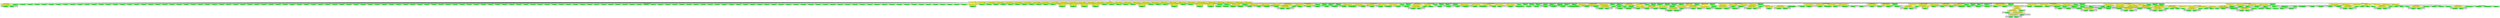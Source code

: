 digraph {

subgraph cluster0 {
 node [style=filled,color=white];
 style=filled;
 color=lightgrey;
 label = "CT_PROG";

"NT_EXPR_CALL_FUNCTION_3650"
 [fillcolor = yellow]
"NT_EXPR_CALL_FUNCTION_3838"
 [fillcolor = yellow]
"NT_EXPR_CALL_FUNCTION_3852"
 [fillcolor = yellow]
"NT_EXPR_CALL_FUNCTION_3855"
 [fillcolor = yellow]
"NT_EXPR_CALL_FUNCTION_3873"
 [fillcolor = yellow]
"NT_EXPR_CALL_FUNCTION_3875"
 [fillcolor = yellow]
"NT_EXPR_CALL_FUNCTION_3886"
 [fillcolor = yellow]
"NT_EXPR_CALL_FUNCTION_3889"
 [fillcolor = yellow]
"NT_EXPR_CALL_FUNCTION_3907"
 [fillcolor = yellow]
"NT_EXPR_CALL_FUNCTION_3909"
 [fillcolor = yellow]
"NT_EXPR_CALL_FUNCTION_3912"
 [fillcolor = yellow]
"NT_EXPR_CALL_FUNCTION_3915"
 [fillcolor = yellow]
"NT_EXPR_CALL_FUNCTION_3918"
 [fillcolor = yellow]
"NT_EXPR_CALL_FUNCTION_3929"
 [fillcolor = yellow]
"NT_EXPR_CALL_FUNCTION_3932"
 [fillcolor = yellow]
"NT_EXPR_CALL_FUNCTION_3944"
 [fillcolor = yellow]
"NT_EXPR_CALL_FUNCTION_3947"
 [fillcolor = yellow]
"NT_EXPR_CALL_FUNCTION_3950"
 [fillcolor = yellow]
"NT_EXPR_CALL_FUNCTION_3963"
 [fillcolor = yellow]
"NT_EXPR_CALL_FUNCTION_3978"
 [fillcolor = yellow]
"NT_EXPR_CALL_FUNCTION_4000"
 [fillcolor = yellow]
"NT_EXPR_CALL_FUNCTION_4014"
 [fillcolor = yellow]
"NT_EXPR_CALL_FUNCTION_4021"
 [fillcolor = yellow]
"NT_EXPR_CALL_FUNCTION_4036"
 [fillcolor = yellow]
"NT_EXPR_CALL_FUNCTION_4044"
 [fillcolor = yellow]
"NT_EXPR_ASSIGNMENT_OPETATORS_4047"
 [fillcolor = yellow]
"NT_EXPR_CALL_FUNCTION_4061"
 [fillcolor = yellow]
"NT_EXPR_CALL_FUNCTION_4076"
 [fillcolor = yellow]
"NT_EXPR_CALL_FUNCTION_4131"
 [fillcolor = yellow]
"NT_EXPR_CALL_FUNCTION_4133"
 [fillcolor = yellow]
"NT_EXPR_CALL_FUNCTION_4149"
 [fillcolor = yellow]
}
"NT_PROG_3649"->"NT_EXPR_CALL_FUNCTION_3650"
subgraph cluster1 {
 node [style=filled,color=white];
 style=filled;
 color=lightgrey;
 label = "CT_EXPR_CALL_FUNCTION_ID";

"NT_EXPR_ASSIGNMENT_OPETATORS_3651"
 [fillcolor = yellow]
}
subgraph cluster2 {
 node [style=filled,color=white];
 style=filled;
 color=lightgrey;
 label = "CT_EXPR_CALL_FUNCTION_PARAMS";

"NT_EXPR_MINUS_OR_PLUS_UNARY_3654"
 [fillcolor = yellow]
"NT_EXPR_MINUS_OR_PLUS_UNARY_3656"
 [fillcolor = yellow]
"NT_EXPR_MINUS_OR_PLUS_UNARY_3658"
 [fillcolor = yellow]
"NT_FLOAT_3660< 2.26 >"
 [fillcolor = green]
"NT_EXPR_MINUS_OR_PLUS_UNARY_3661"
 [fillcolor = yellow]
"NT_FLOAT_3663< 1.71 >"
 [fillcolor = green]
"NT_FLOAT_3664< 2.63 >"
 [fillcolor = green]
"NT_EXPR_MINUS_OR_PLUS_UNARY_3665"
 [fillcolor = yellow]
"NT_EXPR_MINUS_OR_PLUS_UNARY_3667"
 [fillcolor = yellow]
"NT_FLOAT_3669< 4.79 >"
 [fillcolor = green]
"NT_FLOAT_3670< 5.07 >"
 [fillcolor = green]
"NT_EXPR_MINUS_OR_PLUS_UNARY_3671"
 [fillcolor = yellow]
"NT_FLOAT_3673< 6.46 >"
 [fillcolor = green]
"NT_FLOAT_3674< 3.82 >"
 [fillcolor = green]
"NT_FLOAT_3675< 4.29 >"
 [fillcolor = green]
"NT_EXPR_MINUS_OR_PLUS_UNARY_3676"
 [fillcolor = yellow]
"NT_FLOAT_3678< 2.69 >"
 [fillcolor = green]
"NT_FLOAT_3679< 7.95 >"
 [fillcolor = green]
"NT_FLOAT_3680< 4.46 >"
 [fillcolor = green]
"NT_FLOAT_3681< 7.28 >"
 [fillcolor = green]
"NT_FLOAT_3682< 3.43 >"
 [fillcolor = green]
"NT_EXPR_MINUS_OR_PLUS_UNARY_3683"
 [fillcolor = yellow]
"NT_EXPR_MINUS_OR_PLUS_UNARY_3685"
 [fillcolor = yellow]
"NT_EXPR_MINUS_OR_PLUS_UNARY_3687"
 [fillcolor = yellow]
"NT_EXPR_MINUS_OR_PLUS_UNARY_3689"
 [fillcolor = yellow]
"NT_FLOAT_3691< 2.25 >"
 [fillcolor = green]
"NT_FLOAT_3692< 2.77 >"
 [fillcolor = green]
"NT_FLOAT_3693< 6.72 >"
 [fillcolor = green]
"NT_FLOAT_3694< 9.17 >"
 [fillcolor = green]
"NT_FLOAT_3695< 3.73 >"
 [fillcolor = green]
"NT_FLOAT_3696< 6.72 >"
 [fillcolor = green]
"NT_FLOAT_3697< 6.04 >"
 [fillcolor = green]
"NT_FLOAT_3698< 10.62 >"
 [fillcolor = green]
"NT_FLOAT_3699< 9.89 >"
 [fillcolor = green]
"NT_FLOAT_3700< 8.23 >"
 [fillcolor = green]
"NT_FLOAT_3701< 5.37 >"
 [fillcolor = green]
"NT_EXPR_MINUS_OR_PLUS_UNARY_3702"
 [fillcolor = yellow]
"NT_FLOAT_3704< 1.40 >"
 [fillcolor = green]
"NT_FLOAT_3705< 1.60 >"
 [fillcolor = green]
"NT_FLOAT_3706< 3.40 >"
 [fillcolor = green]
"NT_FLOAT_3707< 3.80 >"
 [fillcolor = green]
"NT_FLOAT_3708< 3.60 >"
 [fillcolor = green]
"NT_FLOAT_3709< 4.90 >"
 [fillcolor = green]
"NT_FLOAT_3710< 9.60 >"
 [fillcolor = green]
"NT_FLOAT_3711< 18.20 >"
 [fillcolor = green]
"NT_FLOAT_3712< 20.60 >"
 [fillcolor = green]
"NT_FLOAT_3713< 15.20 >"
 [fillcolor = green]
"NT_FLOAT_3714< 27.00 >"
 [fillcolor = green]
"NT_FLOAT_3715< 15.42 >"
 [fillcolor = green]
"NT_FLOAT_3716< 13.31 >"
 [fillcolor = green]
"NT_FLOAT_3717< 11.22 >"
 [fillcolor = green]
"NT_FLOAT_3718< 12.77 >"
 [fillcolor = green]
"NT_FLOAT_3719< 12.43 >"
 [fillcolor = green]
"NT_FLOAT_3720< 15.83 >"
 [fillcolor = green]
"NT_FLOAT_3721< 11.44 >"
 [fillcolor = green]
"NT_FLOAT_3722< 12.32 >"
 [fillcolor = green]
"NT_FLOAT_3723< 12.10 >"
 [fillcolor = green]
"NT_FLOAT_3724< 12.02 >"
 [fillcolor = green]
"NT_FLOAT_3725< 14.41 >"
 [fillcolor = green]
"NT_FLOAT_3726< 13.54 >"
 [fillcolor = green]
"NT_FLOAT_3727< 11.36 >"
 [fillcolor = green]
"NT_FLOAT_3728< 12.97 >"
 [fillcolor = green]
"NT_FLOAT_3729< 10.00 >"
 [fillcolor = green]
"NT_FLOAT_3730< 7.20 >"
 [fillcolor = green]
"NT_FLOAT_3731< 8.74 >"
 [fillcolor = green]
"NT_FLOAT_3732< 3.92 >"
 [fillcolor = green]
"NT_FLOAT_3733< 8.73 >"
 [fillcolor = green]
"NT_FLOAT_3734< 2.19 >"
 [fillcolor = green]
"NT_FLOAT_3735< 3.85 >"
 [fillcolor = green]
"NT_FLOAT_3736< 1.48 >"
 [fillcolor = green]
"NT_FLOAT_3737< 2.28 >"
 [fillcolor = green]
"NT_FLOAT_3738< 2.98 >"
 [fillcolor = green]
"NT_FLOAT_3739< 4.21 >"
 [fillcolor = green]
"NT_FLOAT_3740< 3.85 >"
 [fillcolor = green]
"NT_FLOAT_3741< 6.52 >"
 [fillcolor = green]
"NT_FLOAT_3742< 8.16 >"
 [fillcolor = green]
"NT_FLOAT_3743< 5.36 >"
 [fillcolor = green]
"NT_FLOAT_3744< 8.58 >"
 [fillcolor = green]
"NT_FLOAT_3745< 7.00 >"
 [fillcolor = green]
"NT_FLOAT_3746< 10.57 >"
 [fillcolor = green]
"NT_FLOAT_3747< 7.12 >"
 [fillcolor = green]
"NT_FLOAT_3748< 7.95 >"
 [fillcolor = green]
"NT_FLOAT_3749< 7.05 >"
 [fillcolor = green]
"NT_FLOAT_3750< 3.84 >"
 [fillcolor = green]
"NT_FLOAT_3751< 4.93 >"
 [fillcolor = green]
"NT_FLOAT_3752< 4.30 >"
 [fillcolor = green]
"NT_FLOAT_3753< 5.44 >"
 [fillcolor = green]
"NT_FLOAT_3754< 3.77 >"
 [fillcolor = green]
"NT_FLOAT_3755< 4.71 >"
 [fillcolor = green]
"NT_FLOAT_3756< 3.18 >"
 [fillcolor = green]
"NT_FLOAT_3757< 0.00 >"
 [fillcolor = green]
"NT_FLOAT_3758< 5.25 >"
 [fillcolor = green]
"NT_FLOAT_3759< 4.27 >"
 [fillcolor = green]
"NT_FLOAT_3760< 5.14 >"
 [fillcolor = green]
"NT_FLOAT_3761< 3.53 >"
 [fillcolor = green]
"NT_FLOAT_3762< 4.54 >"
 [fillcolor = green]
"NT_FLOAT_3763< 4.70 >"
 [fillcolor = green]
"NT_FLOAT_3764< 7.40 >"
 [fillcolor = green]
"NT_FLOAT_3765< 4.80 >"
 [fillcolor = green]
"NT_FLOAT_3766< 6.20 >"
 [fillcolor = green]
"NT_FLOAT_3767< 7.29 >"
 [fillcolor = green]
"NT_FLOAT_3768< 7.30 >"
 [fillcolor = green]
"NT_FLOAT_3769< 8.38 >"
 [fillcolor = green]
"NT_FLOAT_3770< 3.83 >"
 [fillcolor = green]
"NT_FLOAT_3771< 8.07 >"
 [fillcolor = green]
"NT_FLOAT_3772< 4.88 >"
 [fillcolor = green]
"NT_FLOAT_3773< 8.17 >"
 [fillcolor = green]
"NT_FLOAT_3774< 8.25 >"
 [fillcolor = green]
"NT_FLOAT_3775< 6.46 >"
 [fillcolor = green]
"NT_FLOAT_3776< 5.96 >"
 [fillcolor = green]
"NT_FLOAT_3777< 5.88 >"
 [fillcolor = green]
"NT_FLOAT_3778< 5.03 >"
 [fillcolor = green]
"NT_FLOAT_3779< 4.99 >"
 [fillcolor = green]
"NT_FLOAT_3780< 5.87 >"
 [fillcolor = green]
"NT_FLOAT_3781< 6.78 >"
 [fillcolor = green]
"NT_FLOAT_3782< 7.43 >"
 [fillcolor = green]
"NT_FLOAT_3783< 3.61 >"
 [fillcolor = green]
"NT_FLOAT_3784< 4.29 >"
 [fillcolor = green]
"NT_FLOAT_3785< 2.97 >"
 [fillcolor = green]
"NT_FLOAT_3786< 2.35 >"
 [fillcolor = green]
"NT_FLOAT_3787< 2.49 >"
 [fillcolor = green]
"NT_FLOAT_3788< 1.56 >"
 [fillcolor = green]
"NT_FLOAT_3789< 2.65 >"
 [fillcolor = green]
"NT_FLOAT_3790< 2.49 >"
 [fillcolor = green]
"NT_FLOAT_3791< 2.85 >"
 [fillcolor = green]
"NT_FLOAT_3792< 1.89 >"
 [fillcolor = green]
"NT_FLOAT_3793< 3.05 >"
 [fillcolor = green]
"NT_FLOAT_3794< 2.27 >"
 [fillcolor = green]
"NT_FLOAT_3795< 2.91 >"
 [fillcolor = green]
"NT_FLOAT_3796< 3.94 >"
 [fillcolor = green]
"NT_FLOAT_3797< 2.34 >"
 [fillcolor = green]
"NT_FLOAT_3798< 3.14 >"
 [fillcolor = green]
"NT_FLOAT_3799< 4.11 >"
 [fillcolor = green]
"NT_FLOAT_3800< 4.12 >"
 [fillcolor = green]
"NT_FLOAT_3801< 4.53 >"
 [fillcolor = green]
"NT_FLOAT_3802< 7.11 >"
 [fillcolor = green]
"NT_FLOAT_3803< 6.17 >"
 [fillcolor = green]
"NT_FLOAT_3804< 6.25 >"
 [fillcolor = green]
"NT_FLOAT_3805< 7.03 >"
 [fillcolor = green]
"NT_FLOAT_3806< 4.13 >"
 [fillcolor = green]
"NT_FLOAT_3807< 6.15 >"
 [fillcolor = green]
"NT_FLOAT_3808< 6.73 >"
 [fillcolor = green]
"NT_FLOAT_3809< 6.99 >"
 [fillcolor = green]
"NT_FLOAT_3810< 5.86 >"
 [fillcolor = green]
"NT_FLOAT_3811< 4.19 >"
 [fillcolor = green]
"NT_FLOAT_3812< 6.38 >"
 [fillcolor = green]
"NT_FLOAT_3813< 6.68 >"
 [fillcolor = green]
"NT_FLOAT_3814< 6.58 >"
 [fillcolor = green]
"NT_FLOAT_3815< 5.75 >"
 [fillcolor = green]
"NT_FLOAT_3816< 7.51 >"
 [fillcolor = green]
"NT_FLOAT_3817< 6.22 >"
 [fillcolor = green]
"NT_FLOAT_3818< 8.22 >"
 [fillcolor = green]
"NT_FLOAT_3819< 7.45 >"
 [fillcolor = green]
"NT_FLOAT_3820< 8.00 >"
 [fillcolor = green]
"NT_FLOAT_3821< 8.29 >"
 [fillcolor = green]
"NT_FLOAT_3822< 8.05 >"
 [fillcolor = green]
"NT_FLOAT_3823< 8.91 >"
 [fillcolor = green]
"NT_FLOAT_3824< 6.83 >"
 [fillcolor = green]
"NT_FLOAT_3825< 7.33 >"
 [fillcolor = green]
"NT_FLOAT_3826< 8.52 >"
 [fillcolor = green]
"NT_FLOAT_3827< 8.62 >"
 [fillcolor = green]
"NT_FLOAT_3828< 9.80 >"
 [fillcolor = green]
"NT_FLOAT_3829< 10.63 >"
 [fillcolor = green]
"NT_FLOAT_3830< 7.70 >"
 [fillcolor = green]
"NT_FLOAT_3831< 8.91 >"
 [fillcolor = green]
"NT_FLOAT_3832< 7.50 >"
 [fillcolor = green]
"NT_FLOAT_3833< 5.88 >"
 [fillcolor = green]
"NT_FLOAT_3834< 9.82 >"
 [fillcolor = green]
"NT_FLOAT_3835< 8.44 >"
 [fillcolor = green]
"NT_FLOAT_3836< 10.92 >"
 [fillcolor = green]
"NT_FLOAT_3837< 11.67 >"
 [fillcolor = green]
}
"NT_EXPR_CALL_FUNCTION_3650"->"NT_EXPR_ASSIGNMENT_OPETATORS_3651"
subgraph cluster3 {
 node [style=filled,color=white];
 style=filled;
 color=lightgrey;
 label = "CT_EXPR_ASSIGNMENT_OPETATORS_LEFT";

"NT_ID_3652< rawdata >"
 [fillcolor = green]
}
subgraph cluster4 {
 node [style=filled,color=white];
 style=filled;
 color=lightgrey;
 label = "CT_EXPR_ASSIGNMENT_OPETATORS_RIGHT";

"NT_ID_3653< c >"
 [fillcolor = green]
}
"NT_EXPR_ASSIGNMENT_OPETATORS_3651"->"NT_ID_3652< rawdata >"
"NT_EXPR_ASSIGNMENT_OPETATORS_3651"->"NT_ID_3653< c >"
"NT_EXPR_CALL_FUNCTION_3650"->"NT_EXPR_MINUS_OR_PLUS_UNARY_3654"
subgraph cluster5 {
 node [style=filled,color=white];
 style=filled;
 color=lightgrey;
 label = "CT_EXPR_MINUS_OR_PLUS_UNARY";

"NT_FLOAT_3655< 0.21 >"
 [fillcolor = green]
}
"NT_EXPR_MINUS_OR_PLUS_UNARY_3654"->"NT_FLOAT_3655< 0.21 >"
"NT_EXPR_CALL_FUNCTION_3650"->"NT_EXPR_MINUS_OR_PLUS_UNARY_3656"
subgraph cluster6 {
 node [style=filled,color=white];
 style=filled;
 color=lightgrey;
 label = "CT_EXPR_MINUS_OR_PLUS_UNARY";

"NT_FLOAT_3657< 2.28 >"
 [fillcolor = green]
}
"NT_EXPR_MINUS_OR_PLUS_UNARY_3656"->"NT_FLOAT_3657< 2.28 >"
"NT_EXPR_CALL_FUNCTION_3650"->"NT_EXPR_MINUS_OR_PLUS_UNARY_3658"
subgraph cluster7 {
 node [style=filled,color=white];
 style=filled;
 color=lightgrey;
 label = "CT_EXPR_MINUS_OR_PLUS_UNARY";

"NT_FLOAT_3659< 2.71 >"
 [fillcolor = green]
}
"NT_EXPR_MINUS_OR_PLUS_UNARY_3658"->"NT_FLOAT_3659< 2.71 >"
"NT_EXPR_CALL_FUNCTION_3650"->"NT_FLOAT_3660< 2.26 >"
"NT_EXPR_CALL_FUNCTION_3650"->"NT_EXPR_MINUS_OR_PLUS_UNARY_3661"
subgraph cluster8 {
 node [style=filled,color=white];
 style=filled;
 color=lightgrey;
 label = "CT_EXPR_MINUS_OR_PLUS_UNARY";

"NT_FLOAT_3662< 1.11 >"
 [fillcolor = green]
}
"NT_EXPR_MINUS_OR_PLUS_UNARY_3661"->"NT_FLOAT_3662< 1.11 >"
"NT_EXPR_CALL_FUNCTION_3650"->"NT_FLOAT_3663< 1.71 >"
"NT_EXPR_CALL_FUNCTION_3650"->"NT_FLOAT_3664< 2.63 >"
"NT_EXPR_CALL_FUNCTION_3650"->"NT_EXPR_MINUS_OR_PLUS_UNARY_3665"
subgraph cluster9 {
 node [style=filled,color=white];
 style=filled;
 color=lightgrey;
 label = "CT_EXPR_MINUS_OR_PLUS_UNARY";

"NT_FLOAT_3666< 0.45 >"
 [fillcolor = green]
}
"NT_EXPR_MINUS_OR_PLUS_UNARY_3665"->"NT_FLOAT_3666< 0.45 >"
"NT_EXPR_CALL_FUNCTION_3650"->"NT_EXPR_MINUS_OR_PLUS_UNARY_3667"
subgraph cluster10 {
 node [style=filled,color=white];
 style=filled;
 color=lightgrey;
 label = "CT_EXPR_MINUS_OR_PLUS_UNARY";

"NT_FLOAT_3668< 0.11 >"
 [fillcolor = green]
}
"NT_EXPR_MINUS_OR_PLUS_UNARY_3667"->"NT_FLOAT_3668< 0.11 >"
"NT_EXPR_CALL_FUNCTION_3650"->"NT_FLOAT_3669< 4.79 >"
"NT_EXPR_CALL_FUNCTION_3650"->"NT_FLOAT_3670< 5.07 >"
"NT_EXPR_CALL_FUNCTION_3650"->"NT_EXPR_MINUS_OR_PLUS_UNARY_3671"
subgraph cluster11 {
 node [style=filled,color=white];
 style=filled;
 color=lightgrey;
 label = "CT_EXPR_MINUS_OR_PLUS_UNARY";

"NT_FLOAT_3672< 2.24 >"
 [fillcolor = green]
}
"NT_EXPR_MINUS_OR_PLUS_UNARY_3671"->"NT_FLOAT_3672< 2.24 >"
"NT_EXPR_CALL_FUNCTION_3650"->"NT_FLOAT_3673< 6.46 >"
"NT_EXPR_CALL_FUNCTION_3650"->"NT_FLOAT_3674< 3.82 >"
"NT_EXPR_CALL_FUNCTION_3650"->"NT_FLOAT_3675< 4.29 >"
"NT_EXPR_CALL_FUNCTION_3650"->"NT_EXPR_MINUS_OR_PLUS_UNARY_3676"
subgraph cluster12 {
 node [style=filled,color=white];
 style=filled;
 color=lightgrey;
 label = "CT_EXPR_MINUS_OR_PLUS_UNARY";

"NT_FLOAT_3677< 1.47 >"
 [fillcolor = green]
}
"NT_EXPR_MINUS_OR_PLUS_UNARY_3676"->"NT_FLOAT_3677< 1.47 >"
"NT_EXPR_CALL_FUNCTION_3650"->"NT_FLOAT_3678< 2.69 >"
"NT_EXPR_CALL_FUNCTION_3650"->"NT_FLOAT_3679< 7.95 >"
"NT_EXPR_CALL_FUNCTION_3650"->"NT_FLOAT_3680< 4.46 >"
"NT_EXPR_CALL_FUNCTION_3650"->"NT_FLOAT_3681< 7.28 >"
"NT_EXPR_CALL_FUNCTION_3650"->"NT_FLOAT_3682< 3.43 >"
"NT_EXPR_CALL_FUNCTION_3650"->"NT_EXPR_MINUS_OR_PLUS_UNARY_3683"
subgraph cluster13 {
 node [style=filled,color=white];
 style=filled;
 color=lightgrey;
 label = "CT_EXPR_MINUS_OR_PLUS_UNARY";

"NT_FLOAT_3684< 3.19 >"
 [fillcolor = green]
}
"NT_EXPR_MINUS_OR_PLUS_UNARY_3683"->"NT_FLOAT_3684< 3.19 >"
"NT_EXPR_CALL_FUNCTION_3650"->"NT_EXPR_MINUS_OR_PLUS_UNARY_3685"
subgraph cluster14 {
 node [style=filled,color=white];
 style=filled;
 color=lightgrey;
 label = "CT_EXPR_MINUS_OR_PLUS_UNARY";

"NT_FLOAT_3686< 3.14 >"
 [fillcolor = green]
}
"NT_EXPR_MINUS_OR_PLUS_UNARY_3685"->"NT_FLOAT_3686< 3.14 >"
"NT_EXPR_CALL_FUNCTION_3650"->"NT_EXPR_MINUS_OR_PLUS_UNARY_3687"
subgraph cluster15 {
 node [style=filled,color=white];
 style=filled;
 color=lightgrey;
 label = "CT_EXPR_MINUS_OR_PLUS_UNARY";

"NT_FLOAT_3688< 1.25 >"
 [fillcolor = green]
}
"NT_EXPR_MINUS_OR_PLUS_UNARY_3687"->"NT_FLOAT_3688< 1.25 >"
"NT_EXPR_CALL_FUNCTION_3650"->"NT_EXPR_MINUS_OR_PLUS_UNARY_3689"
subgraph cluster16 {
 node [style=filled,color=white];
 style=filled;
 color=lightgrey;
 label = "CT_EXPR_MINUS_OR_PLUS_UNARY";

"NT_FLOAT_3690< 0.50 >"
 [fillcolor = green]
}
"NT_EXPR_MINUS_OR_PLUS_UNARY_3689"->"NT_FLOAT_3690< 0.50 >"
"NT_EXPR_CALL_FUNCTION_3650"->"NT_FLOAT_3691< 2.25 >"
"NT_EXPR_CALL_FUNCTION_3650"->"NT_FLOAT_3692< 2.77 >"
"NT_EXPR_CALL_FUNCTION_3650"->"NT_FLOAT_3693< 6.72 >"
"NT_EXPR_CALL_FUNCTION_3650"->"NT_FLOAT_3694< 9.17 >"
"NT_EXPR_CALL_FUNCTION_3650"->"NT_FLOAT_3695< 3.73 >"
"NT_EXPR_CALL_FUNCTION_3650"->"NT_FLOAT_3696< 6.72 >"
"NT_EXPR_CALL_FUNCTION_3650"->"NT_FLOAT_3697< 6.04 >"
"NT_EXPR_CALL_FUNCTION_3650"->"NT_FLOAT_3698< 10.62 >"
"NT_EXPR_CALL_FUNCTION_3650"->"NT_FLOAT_3699< 9.89 >"
"NT_EXPR_CALL_FUNCTION_3650"->"NT_FLOAT_3700< 8.23 >"
"NT_EXPR_CALL_FUNCTION_3650"->"NT_FLOAT_3701< 5.37 >"
"NT_EXPR_CALL_FUNCTION_3650"->"NT_EXPR_MINUS_OR_PLUS_UNARY_3702"
subgraph cluster17 {
 node [style=filled,color=white];
 style=filled;
 color=lightgrey;
 label = "CT_EXPR_MINUS_OR_PLUS_UNARY";

"NT_FLOAT_3703< 0.10 >"
 [fillcolor = green]
}
"NT_EXPR_MINUS_OR_PLUS_UNARY_3702"->"NT_FLOAT_3703< 0.10 >"
"NT_EXPR_CALL_FUNCTION_3650"->"NT_FLOAT_3704< 1.40 >"
"NT_EXPR_CALL_FUNCTION_3650"->"NT_FLOAT_3705< 1.60 >"
"NT_EXPR_CALL_FUNCTION_3650"->"NT_FLOAT_3706< 3.40 >"
"NT_EXPR_CALL_FUNCTION_3650"->"NT_FLOAT_3707< 3.80 >"
"NT_EXPR_CALL_FUNCTION_3650"->"NT_FLOAT_3708< 3.60 >"
"NT_EXPR_CALL_FUNCTION_3650"->"NT_FLOAT_3709< 4.90 >"
"NT_EXPR_CALL_FUNCTION_3650"->"NT_FLOAT_3710< 9.60 >"
"NT_EXPR_CALL_FUNCTION_3650"->"NT_FLOAT_3711< 18.20 >"
"NT_EXPR_CALL_FUNCTION_3650"->"NT_FLOAT_3712< 20.60 >"
"NT_EXPR_CALL_FUNCTION_3650"->"NT_FLOAT_3713< 15.20 >"
"NT_EXPR_CALL_FUNCTION_3650"->"NT_FLOAT_3714< 27.00 >"
"NT_EXPR_CALL_FUNCTION_3650"->"NT_FLOAT_3715< 15.42 >"
"NT_EXPR_CALL_FUNCTION_3650"->"NT_FLOAT_3716< 13.31 >"
"NT_EXPR_CALL_FUNCTION_3650"->"NT_FLOAT_3717< 11.22 >"
"NT_EXPR_CALL_FUNCTION_3650"->"NT_FLOAT_3718< 12.77 >"
"NT_EXPR_CALL_FUNCTION_3650"->"NT_FLOAT_3719< 12.43 >"
"NT_EXPR_CALL_FUNCTION_3650"->"NT_FLOAT_3720< 15.83 >"
"NT_EXPR_CALL_FUNCTION_3650"->"NT_FLOAT_3721< 11.44 >"
"NT_EXPR_CALL_FUNCTION_3650"->"NT_FLOAT_3722< 12.32 >"
"NT_EXPR_CALL_FUNCTION_3650"->"NT_FLOAT_3723< 12.10 >"
"NT_EXPR_CALL_FUNCTION_3650"->"NT_FLOAT_3724< 12.02 >"
"NT_EXPR_CALL_FUNCTION_3650"->"NT_FLOAT_3725< 14.41 >"
"NT_EXPR_CALL_FUNCTION_3650"->"NT_FLOAT_3726< 13.54 >"
"NT_EXPR_CALL_FUNCTION_3650"->"NT_FLOAT_3727< 11.36 >"
"NT_EXPR_CALL_FUNCTION_3650"->"NT_FLOAT_3728< 12.97 >"
"NT_EXPR_CALL_FUNCTION_3650"->"NT_FLOAT_3729< 10.00 >"
"NT_EXPR_CALL_FUNCTION_3650"->"NT_FLOAT_3730< 7.20 >"
"NT_EXPR_CALL_FUNCTION_3650"->"NT_FLOAT_3731< 8.74 >"
"NT_EXPR_CALL_FUNCTION_3650"->"NT_FLOAT_3732< 3.92 >"
"NT_EXPR_CALL_FUNCTION_3650"->"NT_FLOAT_3733< 8.73 >"
"NT_EXPR_CALL_FUNCTION_3650"->"NT_FLOAT_3734< 2.19 >"
"NT_EXPR_CALL_FUNCTION_3650"->"NT_FLOAT_3735< 3.85 >"
"NT_EXPR_CALL_FUNCTION_3650"->"NT_FLOAT_3736< 1.48 >"
"NT_EXPR_CALL_FUNCTION_3650"->"NT_FLOAT_3737< 2.28 >"
"NT_EXPR_CALL_FUNCTION_3650"->"NT_FLOAT_3738< 2.98 >"
"NT_EXPR_CALL_FUNCTION_3650"->"NT_FLOAT_3739< 4.21 >"
"NT_EXPR_CALL_FUNCTION_3650"->"NT_FLOAT_3740< 3.85 >"
"NT_EXPR_CALL_FUNCTION_3650"->"NT_FLOAT_3741< 6.52 >"
"NT_EXPR_CALL_FUNCTION_3650"->"NT_FLOAT_3742< 8.16 >"
"NT_EXPR_CALL_FUNCTION_3650"->"NT_FLOAT_3743< 5.36 >"
"NT_EXPR_CALL_FUNCTION_3650"->"NT_FLOAT_3744< 8.58 >"
"NT_EXPR_CALL_FUNCTION_3650"->"NT_FLOAT_3745< 7.00 >"
"NT_EXPR_CALL_FUNCTION_3650"->"NT_FLOAT_3746< 10.57 >"
"NT_EXPR_CALL_FUNCTION_3650"->"NT_FLOAT_3747< 7.12 >"
"NT_EXPR_CALL_FUNCTION_3650"->"NT_FLOAT_3748< 7.95 >"
"NT_EXPR_CALL_FUNCTION_3650"->"NT_FLOAT_3749< 7.05 >"
"NT_EXPR_CALL_FUNCTION_3650"->"NT_FLOAT_3750< 3.84 >"
"NT_EXPR_CALL_FUNCTION_3650"->"NT_FLOAT_3751< 4.93 >"
"NT_EXPR_CALL_FUNCTION_3650"->"NT_FLOAT_3752< 4.30 >"
"NT_EXPR_CALL_FUNCTION_3650"->"NT_FLOAT_3753< 5.44 >"
"NT_EXPR_CALL_FUNCTION_3650"->"NT_FLOAT_3754< 3.77 >"
"NT_EXPR_CALL_FUNCTION_3650"->"NT_FLOAT_3755< 4.71 >"
"NT_EXPR_CALL_FUNCTION_3650"->"NT_FLOAT_3756< 3.18 >"
"NT_EXPR_CALL_FUNCTION_3650"->"NT_FLOAT_3757< 0.00 >"
"NT_EXPR_CALL_FUNCTION_3650"->"NT_FLOAT_3758< 5.25 >"
"NT_EXPR_CALL_FUNCTION_3650"->"NT_FLOAT_3759< 4.27 >"
"NT_EXPR_CALL_FUNCTION_3650"->"NT_FLOAT_3760< 5.14 >"
"NT_EXPR_CALL_FUNCTION_3650"->"NT_FLOAT_3761< 3.53 >"
"NT_EXPR_CALL_FUNCTION_3650"->"NT_FLOAT_3762< 4.54 >"
"NT_EXPR_CALL_FUNCTION_3650"->"NT_FLOAT_3763< 4.70 >"
"NT_EXPR_CALL_FUNCTION_3650"->"NT_FLOAT_3764< 7.40 >"
"NT_EXPR_CALL_FUNCTION_3650"->"NT_FLOAT_3765< 4.80 >"
"NT_EXPR_CALL_FUNCTION_3650"->"NT_FLOAT_3766< 6.20 >"
"NT_EXPR_CALL_FUNCTION_3650"->"NT_FLOAT_3767< 7.29 >"
"NT_EXPR_CALL_FUNCTION_3650"->"NT_FLOAT_3768< 7.30 >"
"NT_EXPR_CALL_FUNCTION_3650"->"NT_FLOAT_3769< 8.38 >"
"NT_EXPR_CALL_FUNCTION_3650"->"NT_FLOAT_3770< 3.83 >"
"NT_EXPR_CALL_FUNCTION_3650"->"NT_FLOAT_3771< 8.07 >"
"NT_EXPR_CALL_FUNCTION_3650"->"NT_FLOAT_3772< 4.88 >"
"NT_EXPR_CALL_FUNCTION_3650"->"NT_FLOAT_3773< 8.17 >"
"NT_EXPR_CALL_FUNCTION_3650"->"NT_FLOAT_3774< 8.25 >"
"NT_EXPR_CALL_FUNCTION_3650"->"NT_FLOAT_3775< 6.46 >"
"NT_EXPR_CALL_FUNCTION_3650"->"NT_FLOAT_3776< 5.96 >"
"NT_EXPR_CALL_FUNCTION_3650"->"NT_FLOAT_3777< 5.88 >"
"NT_EXPR_CALL_FUNCTION_3650"->"NT_FLOAT_3778< 5.03 >"
"NT_EXPR_CALL_FUNCTION_3650"->"NT_FLOAT_3779< 4.99 >"
"NT_EXPR_CALL_FUNCTION_3650"->"NT_FLOAT_3780< 5.87 >"
"NT_EXPR_CALL_FUNCTION_3650"->"NT_FLOAT_3781< 6.78 >"
"NT_EXPR_CALL_FUNCTION_3650"->"NT_FLOAT_3782< 7.43 >"
"NT_EXPR_CALL_FUNCTION_3650"->"NT_FLOAT_3783< 3.61 >"
"NT_EXPR_CALL_FUNCTION_3650"->"NT_FLOAT_3784< 4.29 >"
"NT_EXPR_CALL_FUNCTION_3650"->"NT_FLOAT_3785< 2.97 >"
"NT_EXPR_CALL_FUNCTION_3650"->"NT_FLOAT_3786< 2.35 >"
"NT_EXPR_CALL_FUNCTION_3650"->"NT_FLOAT_3787< 2.49 >"
"NT_EXPR_CALL_FUNCTION_3650"->"NT_FLOAT_3788< 1.56 >"
"NT_EXPR_CALL_FUNCTION_3650"->"NT_FLOAT_3789< 2.65 >"
"NT_EXPR_CALL_FUNCTION_3650"->"NT_FLOAT_3790< 2.49 >"
"NT_EXPR_CALL_FUNCTION_3650"->"NT_FLOAT_3791< 2.85 >"
"NT_EXPR_CALL_FUNCTION_3650"->"NT_FLOAT_3792< 1.89 >"
"NT_EXPR_CALL_FUNCTION_3650"->"NT_FLOAT_3793< 3.05 >"
"NT_EXPR_CALL_FUNCTION_3650"->"NT_FLOAT_3794< 2.27 >"
"NT_EXPR_CALL_FUNCTION_3650"->"NT_FLOAT_3795< 2.91 >"
"NT_EXPR_CALL_FUNCTION_3650"->"NT_FLOAT_3796< 3.94 >"
"NT_EXPR_CALL_FUNCTION_3650"->"NT_FLOAT_3797< 2.34 >"
"NT_EXPR_CALL_FUNCTION_3650"->"NT_FLOAT_3798< 3.14 >"
"NT_EXPR_CALL_FUNCTION_3650"->"NT_FLOAT_3799< 4.11 >"
"NT_EXPR_CALL_FUNCTION_3650"->"NT_FLOAT_3800< 4.12 >"
"NT_EXPR_CALL_FUNCTION_3650"->"NT_FLOAT_3801< 4.53 >"
"NT_EXPR_CALL_FUNCTION_3650"->"NT_FLOAT_3802< 7.11 >"
"NT_EXPR_CALL_FUNCTION_3650"->"NT_FLOAT_3803< 6.17 >"
"NT_EXPR_CALL_FUNCTION_3650"->"NT_FLOAT_3804< 6.25 >"
"NT_EXPR_CALL_FUNCTION_3650"->"NT_FLOAT_3805< 7.03 >"
"NT_EXPR_CALL_FUNCTION_3650"->"NT_FLOAT_3806< 4.13 >"
"NT_EXPR_CALL_FUNCTION_3650"->"NT_FLOAT_3807< 6.15 >"
"NT_EXPR_CALL_FUNCTION_3650"->"NT_FLOAT_3808< 6.73 >"
"NT_EXPR_CALL_FUNCTION_3650"->"NT_FLOAT_3809< 6.99 >"
"NT_EXPR_CALL_FUNCTION_3650"->"NT_FLOAT_3810< 5.86 >"
"NT_EXPR_CALL_FUNCTION_3650"->"NT_FLOAT_3811< 4.19 >"
"NT_EXPR_CALL_FUNCTION_3650"->"NT_FLOAT_3812< 6.38 >"
"NT_EXPR_CALL_FUNCTION_3650"->"NT_FLOAT_3813< 6.68 >"
"NT_EXPR_CALL_FUNCTION_3650"->"NT_FLOAT_3814< 6.58 >"
"NT_EXPR_CALL_FUNCTION_3650"->"NT_FLOAT_3815< 5.75 >"
"NT_EXPR_CALL_FUNCTION_3650"->"NT_FLOAT_3816< 7.51 >"
"NT_EXPR_CALL_FUNCTION_3650"->"NT_FLOAT_3817< 6.22 >"
"NT_EXPR_CALL_FUNCTION_3650"->"NT_FLOAT_3818< 8.22 >"
"NT_EXPR_CALL_FUNCTION_3650"->"NT_FLOAT_3819< 7.45 >"
"NT_EXPR_CALL_FUNCTION_3650"->"NT_FLOAT_3820< 8.00 >"
"NT_EXPR_CALL_FUNCTION_3650"->"NT_FLOAT_3821< 8.29 >"
"NT_EXPR_CALL_FUNCTION_3650"->"NT_FLOAT_3822< 8.05 >"
"NT_EXPR_CALL_FUNCTION_3650"->"NT_FLOAT_3823< 8.91 >"
"NT_EXPR_CALL_FUNCTION_3650"->"NT_FLOAT_3824< 6.83 >"
"NT_EXPR_CALL_FUNCTION_3650"->"NT_FLOAT_3825< 7.33 >"
"NT_EXPR_CALL_FUNCTION_3650"->"NT_FLOAT_3826< 8.52 >"
"NT_EXPR_CALL_FUNCTION_3650"->"NT_FLOAT_3827< 8.62 >"
"NT_EXPR_CALL_FUNCTION_3650"->"NT_FLOAT_3828< 9.80 >"
"NT_EXPR_CALL_FUNCTION_3650"->"NT_FLOAT_3829< 10.63 >"
"NT_EXPR_CALL_FUNCTION_3650"->"NT_FLOAT_3830< 7.70 >"
"NT_EXPR_CALL_FUNCTION_3650"->"NT_FLOAT_3831< 8.91 >"
"NT_EXPR_CALL_FUNCTION_3650"->"NT_FLOAT_3832< 7.50 >"
"NT_EXPR_CALL_FUNCTION_3650"->"NT_FLOAT_3833< 5.88 >"
"NT_EXPR_CALL_FUNCTION_3650"->"NT_FLOAT_3834< 9.82 >"
"NT_EXPR_CALL_FUNCTION_3650"->"NT_FLOAT_3835< 8.44 >"
"NT_EXPR_CALL_FUNCTION_3650"->"NT_FLOAT_3836< 10.92 >"
"NT_EXPR_CALL_FUNCTION_3650"->"NT_FLOAT_3837< 11.67 >"
"NT_PROG_3649"->"NT_EXPR_CALL_FUNCTION_3838"
subgraph cluster18 {
 node [style=filled,color=white];
 style=filled;
 color=lightgrey;
 label = "CT_EXPR_CALL_FUNCTION_ID";

"NT_EXPR_ASSIGNMENT_OPETATORS_3839"
 [fillcolor = yellow]
}
subgraph cluster19 {
 node [style=filled,color=white];
 style=filled;
 color=lightgrey;
 label = "CT_EXPR_CALL_FUNCTION_PARAMS";

"NT_ID_3842< rawdata >"
 [fillcolor = green]
"NT_EXPR_ASSIGNMENT_OPETATORS_3843"
 [fillcolor = yellow]
"NT_EXPR_CALL_FUNCTION_3846"
 [fillcolor = yellow]
}
"NT_EXPR_CALL_FUNCTION_3838"->"NT_EXPR_ASSIGNMENT_OPETATORS_3839"
subgraph cluster20 {
 node [style=filled,color=white];
 style=filled;
 color=lightgrey;
 label = "CT_EXPR_ASSIGNMENT_OPETATORS_LEFT";

"NT_ID_3840< gIIP >"
 [fillcolor = green]
}
subgraph cluster21 {
 node [style=filled,color=white];
 style=filled;
 color=lightgrey;
 label = "CT_EXPR_ASSIGNMENT_OPETATORS_RIGHT";

"NT_ID_3841< ts >"
 [fillcolor = green]
}
"NT_EXPR_ASSIGNMENT_OPETATORS_3839"->"NT_ID_3840< gIIP >"
"NT_EXPR_ASSIGNMENT_OPETATORS_3839"->"NT_ID_3841< ts >"
"NT_EXPR_CALL_FUNCTION_3838"->"NT_ID_3842< rawdata >"
"NT_EXPR_CALL_FUNCTION_3838"->"NT_EXPR_ASSIGNMENT_OPETATORS_3843"
subgraph cluster22 {
 node [style=filled,color=white];
 style=filled;
 color=lightgrey;
 label = "CT_EXPR_ASSIGNMENT_OPETATORS_LEFT";

"NT_ID_3844< frequency >"
 [fillcolor = green]
}
subgraph cluster23 {
 node [style=filled,color=white];
 style=filled;
 color=lightgrey;
 label = "CT_EXPR_ASSIGNMENT_OPETATORS_RIGHT";

"NT_INT_3845< 12 >"
 [fillcolor = green]
}
"NT_EXPR_ASSIGNMENT_OPETATORS_3843"->"NT_ID_3844< frequency >"
"NT_EXPR_ASSIGNMENT_OPETATORS_3843"->"NT_INT_3845< 12 >"
"NT_EXPR_CALL_FUNCTION_3838"->"NT_EXPR_CALL_FUNCTION_3846"
subgraph cluster24 {
 node [style=filled,color=white];
 style=filled;
 color=lightgrey;
 label = "CT_EXPR_CALL_FUNCTION_ID";

"NT_EXPR_ASSIGNMENT_OPETATORS_3847"
 [fillcolor = yellow]
}
subgraph cluster25 {
 node [style=filled,color=white];
 style=filled;
 color=lightgrey;
 label = "CT_EXPR_CALL_FUNCTION_PARAMS";

"NT_INT_3850< 1991 >"
 [fillcolor = green]
"NT_INT_3851< 4 >"
 [fillcolor = green]
}
"NT_EXPR_CALL_FUNCTION_3846"->"NT_EXPR_ASSIGNMENT_OPETATORS_3847"
subgraph cluster26 {
 node [style=filled,color=white];
 style=filled;
 color=lightgrey;
 label = "CT_EXPR_ASSIGNMENT_OPETATORS_LEFT";

"NT_ID_3848< start >"
 [fillcolor = green]
}
subgraph cluster27 {
 node [style=filled,color=white];
 style=filled;
 color=lightgrey;
 label = "CT_EXPR_ASSIGNMENT_OPETATORS_RIGHT";

"NT_ID_3849< c >"
 [fillcolor = green]
}
"NT_EXPR_ASSIGNMENT_OPETATORS_3847"->"NT_ID_3848< start >"
"NT_EXPR_ASSIGNMENT_OPETATORS_3847"->"NT_ID_3849< c >"
"NT_EXPR_CALL_FUNCTION_3846"->"NT_INT_3850< 1991 >"
"NT_EXPR_CALL_FUNCTION_3846"->"NT_INT_3851< 4 >"
"NT_PROG_3649"->"NT_EXPR_CALL_FUNCTION_3852"
subgraph cluster28 {
 node [style=filled,color=white];
 style=filled;
 color=lightgrey;
 label = "CT_EXPR_CALL_FUNCTION_ID";

"NT_ID_3853< print >"
 [fillcolor = green]
}
subgraph cluster29 {
 node [style=filled,color=white];
 style=filled;
 color=lightgrey;
 label = "CT_EXPR_CALL_FUNCTION_PARAMS";

"NT_ID_3854< gIIP >"
 [fillcolor = green]
}
"NT_EXPR_CALL_FUNCTION_3852"->"NT_ID_3853< print >"
"NT_EXPR_CALL_FUNCTION_3852"->"NT_ID_3854< gIIP >"
"NT_PROG_3649"->"NT_EXPR_CALL_FUNCTION_3855"
subgraph cluster30 {
 node [style=filled,color=white];
 style=filled;
 color=lightgrey;
 label = "CT_EXPR_CALL_FUNCTION_ID";

"NT_ID_3856< plot.ts >"
 [fillcolor = green]
}
subgraph cluster31 {
 node [style=filled,color=white];
 style=filled;
 color=lightgrey;
 label = "CT_EXPR_CALL_FUNCTION_PARAMS";

"NT_ID_3857< gIIP >"
 [fillcolor = green]
"NT_EXPR_ASSIGNMENT_OPETATORS_3858"
 [fillcolor = yellow]
"NT_EXPR_ASSIGNMENT_OPETATORS_3861"
 [fillcolor = yellow]
"NT_EXPR_ASSIGNMENT_OPETATORS_3864"
 [fillcolor = yellow]
"NT_EXPR_ASSIGNMENT_OPETATORS_3867"
 [fillcolor = yellow]
"NT_EXPR_ASSIGNMENT_OPETATORS_3870"
 [fillcolor = yellow]
}
"NT_EXPR_CALL_FUNCTION_3855"->"NT_ID_3856< plot.ts >"
"NT_EXPR_CALL_FUNCTION_3855"->"NT_ID_3857< gIIP >"
"NT_EXPR_CALL_FUNCTION_3855"->"NT_EXPR_ASSIGNMENT_OPETATORS_3858"
subgraph cluster32 {
 node [style=filled,color=white];
 style=filled;
 color=lightgrey;
 label = "CT_EXPR_ASSIGNMENT_OPETATORS_LEFT";

"NT_ID_3859< type >"
 [fillcolor = green]
}
subgraph cluster33 {
 node [style=filled,color=white];
 style=filled;
 color=lightgrey;
 label = "CT_EXPR_ASSIGNMENT_OPETATORS_RIGHT";

"NT_STRING_3860< l >"
 [fillcolor = green]
}
"NT_EXPR_ASSIGNMENT_OPETATORS_3858"->"NT_ID_3859< type >"
"NT_EXPR_ASSIGNMENT_OPETATORS_3858"->"NT_STRING_3860< l >"
"NT_EXPR_CALL_FUNCTION_3855"->"NT_EXPR_ASSIGNMENT_OPETATORS_3861"
subgraph cluster34 {
 node [style=filled,color=white];
 style=filled;
 color=lightgrey;
 label = "CT_EXPR_ASSIGNMENT_OPETATORS_LEFT";

"NT_ID_3862< col >"
 [fillcolor = green]
}
subgraph cluster35 {
 node [style=filled,color=white];
 style=filled;
 color=lightgrey;
 label = "CT_EXPR_ASSIGNMENT_OPETATORS_RIGHT";

"NT_STRING_3863< blue >"
 [fillcolor = green]
}
"NT_EXPR_ASSIGNMENT_OPETATORS_3861"->"NT_ID_3862< col >"
"NT_EXPR_ASSIGNMENT_OPETATORS_3861"->"NT_STRING_3863< blue >"
"NT_EXPR_CALL_FUNCTION_3855"->"NT_EXPR_ASSIGNMENT_OPETATORS_3864"
subgraph cluster36 {
 node [style=filled,color=white];
 style=filled;
 color=lightgrey;
 label = "CT_EXPR_ASSIGNMENT_OPETATORS_LEFT";

"NT_ID_3865< ylab >"
 [fillcolor = green]
}
subgraph cluster37 {
 node [style=filled,color=white];
 style=filled;
 color=lightgrey;
 label = "CT_EXPR_ASSIGNMENT_OPETATORS_RIGHT";

"NT_STRING_3866< IIP Growth (%) >"
 [fillcolor = green]
}
"NT_EXPR_ASSIGNMENT_OPETATORS_3864"->"NT_ID_3865< ylab >"
"NT_EXPR_ASSIGNMENT_OPETATORS_3864"->"NT_STRING_3866< IIP Growth (%) >"
"NT_EXPR_CALL_FUNCTION_3855"->"NT_EXPR_ASSIGNMENT_OPETATORS_3867"
subgraph cluster38 {
 node [style=filled,color=white];
 style=filled;
 color=lightgrey;
 label = "CT_EXPR_ASSIGNMENT_OPETATORS_LEFT";

"NT_ID_3868< lwd >"
 [fillcolor = green]
}
subgraph cluster39 {
 node [style=filled,color=white];
 style=filled;
 color=lightgrey;
 label = "CT_EXPR_ASSIGNMENT_OPETATORS_RIGHT";

"NT_INT_3869< 2 >"
 [fillcolor = green]
}
"NT_EXPR_ASSIGNMENT_OPETATORS_3867"->"NT_ID_3868< lwd >"
"NT_EXPR_ASSIGNMENT_OPETATORS_3867"->"NT_INT_3869< 2 >"
"NT_EXPR_CALL_FUNCTION_3855"->"NT_EXPR_ASSIGNMENT_OPETATORS_3870"
subgraph cluster40 {
 node [style=filled,color=white];
 style=filled;
 color=lightgrey;
 label = "CT_EXPR_ASSIGNMENT_OPETATORS_LEFT";

"NT_ID_3871< main >"
 [fillcolor = green]
}
subgraph cluster41 {
 node [style=filled,color=white];
 style=filled;
 color=lightgrey;
 label = "CT_EXPR_ASSIGNMENT_OPETATORS_RIGHT";

"NT_STRING_3872< Full data >"
 [fillcolor = green]
}
"NT_EXPR_ASSIGNMENT_OPETATORS_3870"->"NT_ID_3871< main >"
"NT_EXPR_ASSIGNMENT_OPETATORS_3870"->"NT_STRING_3872< Full data >"
"NT_PROG_3649"->"NT_EXPR_CALL_FUNCTION_3873"
subgraph cluster42 {
 node [style=filled,color=white];
 style=filled;
 color=lightgrey;
 label = "CT_EXPR_CALL_FUNCTION_ID";

"NT_ID_3874< grid >"
 [fillcolor = green]
}
"NT_EXPR_CALL_FUNCTION_3873"->"NT_ID_3874< grid >"
"NT_PROG_3649"->"NT_EXPR_CALL_FUNCTION_3875"
subgraph cluster43 {
 node [style=filled,color=white];
 style=filled;
 color=lightgrey;
 label = "CT_EXPR_CALL_FUNCTION_ID";

"NT_EXPR_ASSIGNMENT_OPETATORS_3876"
 [fillcolor = yellow]
}
subgraph cluster44 {
 node [style=filled,color=white];
 style=filled;
 color=lightgrey;
 label = "CT_EXPR_CALL_FUNCTION_PARAMS";

"NT_ID_3879< gIIP >"
 [fillcolor = green]
"NT_EXPR_CALL_FUNCTION_3880"
 [fillcolor = yellow]
}
"NT_EXPR_CALL_FUNCTION_3875"->"NT_EXPR_ASSIGNMENT_OPETATORS_3876"
subgraph cluster45 {
 node [style=filled,color=white];
 style=filled;
 color=lightgrey;
 label = "CT_EXPR_ASSIGNMENT_OPETATORS_LEFT";

"NT_ID_3877< gIIP >"
 [fillcolor = green]
}
subgraph cluster46 {
 node [style=filled,color=white];
 style=filled;
 color=lightgrey;
 label = "CT_EXPR_ASSIGNMENT_OPETATORS_RIGHT";

"NT_ID_3878< window >"
 [fillcolor = green]
}
"NT_EXPR_ASSIGNMENT_OPETATORS_3876"->"NT_ID_3877< gIIP >"
"NT_EXPR_ASSIGNMENT_OPETATORS_3876"->"NT_ID_3878< window >"
"NT_EXPR_CALL_FUNCTION_3875"->"NT_ID_3879< gIIP >"
"NT_EXPR_CALL_FUNCTION_3875"->"NT_EXPR_CALL_FUNCTION_3880"
subgraph cluster47 {
 node [style=filled,color=white];
 style=filled;
 color=lightgrey;
 label = "CT_EXPR_CALL_FUNCTION_ID";

"NT_EXPR_ASSIGNMENT_OPETATORS_3881"
 [fillcolor = yellow]
}
subgraph cluster48 {
 node [style=filled,color=white];
 style=filled;
 color=lightgrey;
 label = "CT_EXPR_CALL_FUNCTION_PARAMS";

"NT_INT_3884< 1995 >"
 [fillcolor = green]
"NT_INT_3885< 4 >"
 [fillcolor = green]
}
"NT_EXPR_CALL_FUNCTION_3880"->"NT_EXPR_ASSIGNMENT_OPETATORS_3881"
subgraph cluster49 {
 node [style=filled,color=white];
 style=filled;
 color=lightgrey;
 label = "CT_EXPR_ASSIGNMENT_OPETATORS_LEFT";

"NT_ID_3882< start >"
 [fillcolor = green]
}
subgraph cluster50 {
 node [style=filled,color=white];
 style=filled;
 color=lightgrey;
 label = "CT_EXPR_ASSIGNMENT_OPETATORS_RIGHT";

"NT_ID_3883< c >"
 [fillcolor = green]
}
"NT_EXPR_ASSIGNMENT_OPETATORS_3881"->"NT_ID_3882< start >"
"NT_EXPR_ASSIGNMENT_OPETATORS_3881"->"NT_ID_3883< c >"
"NT_EXPR_CALL_FUNCTION_3880"->"NT_INT_3884< 1995 >"
"NT_EXPR_CALL_FUNCTION_3880"->"NT_INT_3885< 4 >"
"NT_PROG_3649"->"NT_EXPR_CALL_FUNCTION_3886"
subgraph cluster51 {
 node [style=filled,color=white];
 style=filled;
 color=lightgrey;
 label = "CT_EXPR_CALL_FUNCTION_ID";

"NT_ID_3887< print >"
 [fillcolor = green]
}
subgraph cluster52 {
 node [style=filled,color=white];
 style=filled;
 color=lightgrey;
 label = "CT_EXPR_CALL_FUNCTION_PARAMS";

"NT_ID_3888< gIIP >"
 [fillcolor = green]
}
"NT_EXPR_CALL_FUNCTION_3886"->"NT_ID_3887< print >"
"NT_EXPR_CALL_FUNCTION_3886"->"NT_ID_3888< gIIP >"
"NT_PROG_3649"->"NT_EXPR_CALL_FUNCTION_3889"
subgraph cluster53 {
 node [style=filled,color=white];
 style=filled;
 color=lightgrey;
 label = "CT_EXPR_CALL_FUNCTION_ID";

"NT_ID_3890< plot.ts >"
 [fillcolor = green]
}
subgraph cluster54 {
 node [style=filled,color=white];
 style=filled;
 color=lightgrey;
 label = "CT_EXPR_CALL_FUNCTION_PARAMS";

"NT_ID_3891< gIIP >"
 [fillcolor = green]
"NT_EXPR_ASSIGNMENT_OPETATORS_3892"
 [fillcolor = yellow]
"NT_EXPR_ASSIGNMENT_OPETATORS_3895"
 [fillcolor = yellow]
"NT_EXPR_ASSIGNMENT_OPETATORS_3898"
 [fillcolor = yellow]
"NT_EXPR_ASSIGNMENT_OPETATORS_3901"
 [fillcolor = yellow]
"NT_EXPR_ASSIGNMENT_OPETATORS_3904"
 [fillcolor = yellow]
}
"NT_EXPR_CALL_FUNCTION_3889"->"NT_ID_3890< plot.ts >"
"NT_EXPR_CALL_FUNCTION_3889"->"NT_ID_3891< gIIP >"
"NT_EXPR_CALL_FUNCTION_3889"->"NT_EXPR_ASSIGNMENT_OPETATORS_3892"
subgraph cluster55 {
 node [style=filled,color=white];
 style=filled;
 color=lightgrey;
 label = "CT_EXPR_ASSIGNMENT_OPETATORS_LEFT";

"NT_ID_3893< type >"
 [fillcolor = green]
}
subgraph cluster56 {
 node [style=filled,color=white];
 style=filled;
 color=lightgrey;
 label = "CT_EXPR_ASSIGNMENT_OPETATORS_RIGHT";

"NT_STRING_3894< l >"
 [fillcolor = green]
}
"NT_EXPR_ASSIGNMENT_OPETATORS_3892"->"NT_ID_3893< type >"
"NT_EXPR_ASSIGNMENT_OPETATORS_3892"->"NT_STRING_3894< l >"
"NT_EXPR_CALL_FUNCTION_3889"->"NT_EXPR_ASSIGNMENT_OPETATORS_3895"
subgraph cluster57 {
 node [style=filled,color=white];
 style=filled;
 color=lightgrey;
 label = "CT_EXPR_ASSIGNMENT_OPETATORS_LEFT";

"NT_ID_3896< col >"
 [fillcolor = green]
}
subgraph cluster58 {
 node [style=filled,color=white];
 style=filled;
 color=lightgrey;
 label = "CT_EXPR_ASSIGNMENT_OPETATORS_RIGHT";

"NT_STRING_3897< blue >"
 [fillcolor = green]
}
"NT_EXPR_ASSIGNMENT_OPETATORS_3895"->"NT_ID_3896< col >"
"NT_EXPR_ASSIGNMENT_OPETATORS_3895"->"NT_STRING_3897< blue >"
"NT_EXPR_CALL_FUNCTION_3889"->"NT_EXPR_ASSIGNMENT_OPETATORS_3898"
subgraph cluster59 {
 node [style=filled,color=white];
 style=filled;
 color=lightgrey;
 label = "CT_EXPR_ASSIGNMENT_OPETATORS_LEFT";

"NT_ID_3899< ylab >"
 [fillcolor = green]
}
subgraph cluster60 {
 node [style=filled,color=white];
 style=filled;
 color=lightgrey;
 label = "CT_EXPR_ASSIGNMENT_OPETATORS_RIGHT";

"NT_STRING_3900< IIP Growth (%) >"
 [fillcolor = green]
}
"NT_EXPR_ASSIGNMENT_OPETATORS_3898"->"NT_ID_3899< ylab >"
"NT_EXPR_ASSIGNMENT_OPETATORS_3898"->"NT_STRING_3900< IIP Growth (%) >"
"NT_EXPR_CALL_FUNCTION_3889"->"NT_EXPR_ASSIGNMENT_OPETATORS_3901"
subgraph cluster61 {
 node [style=filled,color=white];
 style=filled;
 color=lightgrey;
 label = "CT_EXPR_ASSIGNMENT_OPETATORS_LEFT";

"NT_ID_3902< lwd >"
 [fillcolor = green]
}
subgraph cluster62 {
 node [style=filled,color=white];
 style=filled;
 color=lightgrey;
 label = "CT_EXPR_ASSIGNMENT_OPETATORS_RIGHT";

"NT_INT_3903< 2 >"
 [fillcolor = green]
}
"NT_EXPR_ASSIGNMENT_OPETATORS_3901"->"NT_ID_3902< lwd >"
"NT_EXPR_ASSIGNMENT_OPETATORS_3901"->"NT_INT_3903< 2 >"
"NT_EXPR_CALL_FUNCTION_3889"->"NT_EXPR_ASSIGNMENT_OPETATORS_3904"
subgraph cluster63 {
 node [style=filled,color=white];
 style=filled;
 color=lightgrey;
 label = "CT_EXPR_ASSIGNMENT_OPETATORS_LEFT";

"NT_ID_3905< main >"
 [fillcolor = green]
}
subgraph cluster64 {
 node [style=filled,color=white];
 style=filled;
 color=lightgrey;
 label = "CT_EXPR_ASSIGNMENT_OPETATORS_RIGHT";

"NT_STRING_3906< Estimation subset >"
 [fillcolor = green]
}
"NT_EXPR_ASSIGNMENT_OPETATORS_3904"->"NT_ID_3905< main >"
"NT_EXPR_ASSIGNMENT_OPETATORS_3904"->"NT_STRING_3906< Estimation subset >"
"NT_PROG_3649"->"NT_EXPR_CALL_FUNCTION_3907"
subgraph cluster65 {
 node [style=filled,color=white];
 style=filled;
 color=lightgrey;
 label = "CT_EXPR_CALL_FUNCTION_ID";

"NT_ID_3908< grid >"
 [fillcolor = green]
}
"NT_EXPR_CALL_FUNCTION_3907"->"NT_ID_3908< grid >"
"NT_PROG_3649"->"NT_EXPR_CALL_FUNCTION_3909"
subgraph cluster66 {
 node [style=filled,color=white];
 style=filled;
 color=lightgrey;
 label = "CT_EXPR_CALL_FUNCTION_ID";

"NT_ID_3910< mean >"
 [fillcolor = green]
}
subgraph cluster67 {
 node [style=filled,color=white];
 style=filled;
 color=lightgrey;
 label = "CT_EXPR_CALL_FUNCTION_PARAMS";

"NT_ID_3911< gIIP >"
 [fillcolor = green]
}
"NT_EXPR_CALL_FUNCTION_3909"->"NT_ID_3910< mean >"
"NT_EXPR_CALL_FUNCTION_3909"->"NT_ID_3911< gIIP >"
"NT_PROG_3649"->"NT_EXPR_CALL_FUNCTION_3912"
subgraph cluster68 {
 node [style=filled,color=white];
 style=filled;
 color=lightgrey;
 label = "CT_EXPR_CALL_FUNCTION_ID";

"NT_ID_3913< sd >"
 [fillcolor = green]
}
subgraph cluster69 {
 node [style=filled,color=white];
 style=filled;
 color=lightgrey;
 label = "CT_EXPR_CALL_FUNCTION_PARAMS";

"NT_ID_3914< gIIP >"
 [fillcolor = green]
}
"NT_EXPR_CALL_FUNCTION_3912"->"NT_ID_3913< sd >"
"NT_EXPR_CALL_FUNCTION_3912"->"NT_ID_3914< gIIP >"
"NT_PROG_3649"->"NT_EXPR_CALL_FUNCTION_3915"
subgraph cluster70 {
 node [style=filled,color=white];
 style=filled;
 color=lightgrey;
 label = "CT_EXPR_CALL_FUNCTION_ID";

"NT_ID_3916< summary >"
 [fillcolor = green]
}
subgraph cluster71 {
 node [style=filled,color=white];
 style=filled;
 color=lightgrey;
 label = "CT_EXPR_CALL_FUNCTION_PARAMS";

"NT_ID_3917< gIIP >"
 [fillcolor = green]
}
"NT_EXPR_CALL_FUNCTION_3915"->"NT_ID_3916< summary >"
"NT_EXPR_CALL_FUNCTION_3915"->"NT_ID_3917< gIIP >"
"NT_PROG_3649"->"NT_EXPR_CALL_FUNCTION_3918"
subgraph cluster72 {
 node [style=filled,color=white];
 style=filled;
 color=lightgrey;
 label = "CT_EXPR_CALL_FUNCTION_ID";

"NT_ID_3919< plot >"
 [fillcolor = green]
}
subgraph cluster73 {
 node [style=filled,color=white];
 style=filled;
 color=lightgrey;
 label = "CT_EXPR_CALL_FUNCTION_PARAMS";

"NT_EXPR_CALL_FUNCTION_3920"
 [fillcolor = yellow]
"NT_EXPR_ASSIGNMENT_OPETATORS_3923"
 [fillcolor = yellow]
"NT_EXPR_ASSIGNMENT_OPETATORS_3926"
 [fillcolor = yellow]
}
"NT_EXPR_CALL_FUNCTION_3918"->"NT_ID_3919< plot >"
"NT_EXPR_CALL_FUNCTION_3918"->"NT_EXPR_CALL_FUNCTION_3920"
subgraph cluster74 {
 node [style=filled,color=white];
 style=filled;
 color=lightgrey;
 label = "CT_EXPR_CALL_FUNCTION_ID";

"NT_ID_3921< density >"
 [fillcolor = green]
}
subgraph cluster75 {
 node [style=filled,color=white];
 style=filled;
 color=lightgrey;
 label = "CT_EXPR_CALL_FUNCTION_PARAMS";

"NT_ID_3922< gIIP >"
 [fillcolor = green]
}
"NT_EXPR_CALL_FUNCTION_3920"->"NT_ID_3921< density >"
"NT_EXPR_CALL_FUNCTION_3920"->"NT_ID_3922< gIIP >"
"NT_EXPR_CALL_FUNCTION_3918"->"NT_EXPR_ASSIGNMENT_OPETATORS_3923"
subgraph cluster76 {
 node [style=filled,color=white];
 style=filled;
 color=lightgrey;
 label = "CT_EXPR_ASSIGNMENT_OPETATORS_LEFT";

"NT_ID_3924< col >"
 [fillcolor = green]
}
subgraph cluster77 {
 node [style=filled,color=white];
 style=filled;
 color=lightgrey;
 label = "CT_EXPR_ASSIGNMENT_OPETATORS_RIGHT";

"NT_STRING_3925< blue >"
 [fillcolor = green]
}
"NT_EXPR_ASSIGNMENT_OPETATORS_3923"->"NT_ID_3924< col >"
"NT_EXPR_ASSIGNMENT_OPETATORS_3923"->"NT_STRING_3925< blue >"
"NT_EXPR_CALL_FUNCTION_3918"->"NT_EXPR_ASSIGNMENT_OPETATORS_3926"
subgraph cluster78 {
 node [style=filled,color=white];
 style=filled;
 color=lightgrey;
 label = "CT_EXPR_ASSIGNMENT_OPETATORS_LEFT";

"NT_ID_3927< main >"
 [fillcolor = green]
}
subgraph cluster79 {
 node [style=filled,color=white];
 style=filled;
 color=lightgrey;
 label = "CT_EXPR_ASSIGNMENT_OPETATORS_RIGHT";

"NT_STRING_3928< (Unconditional) Density of IIP growth >"
 [fillcolor = green]
}
"NT_EXPR_ASSIGNMENT_OPETATORS_3926"->"NT_ID_3927< main >"
"NT_EXPR_ASSIGNMENT_OPETATORS_3926"->"NT_STRING_3928< (Unconditional) Density of IIP growth >"
"NT_PROG_3649"->"NT_EXPR_CALL_FUNCTION_3929"
subgraph cluster80 {
 node [style=filled,color=white];
 style=filled;
 color=lightgrey;
 label = "CT_EXPR_CALL_FUNCTION_ID";

"NT_ID_3930< acf >"
 [fillcolor = green]
}
subgraph cluster81 {
 node [style=filled,color=white];
 style=filled;
 color=lightgrey;
 label = "CT_EXPR_CALL_FUNCTION_PARAMS";

"NT_ID_3931< gIIP >"
 [fillcolor = green]
}
"NT_EXPR_CALL_FUNCTION_3929"->"NT_ID_3930< acf >"
"NT_EXPR_CALL_FUNCTION_3929"->"NT_ID_3931< gIIP >"
"NT_PROG_3649"->"NT_EXPR_CALL_FUNCTION_3932"
subgraph cluster82 {
 node [style=filled,color=white];
 style=filled;
 color=lightgrey;
 label = "CT_EXPR_CALL_FUNCTION_ID";

"NT_EXPR_ASSIGNMENT_OPETATORS_3933"
 [fillcolor = yellow]
}
subgraph cluster83 {
 node [style=filled,color=white];
 style=filled;
 color=lightgrey;
 label = "CT_EXPR_CALL_FUNCTION_PARAMS";

"NT_ID_3936< gIIP >"
 [fillcolor = green]
"NT_EXPR_CALL_FUNCTION_3937"
 [fillcolor = yellow]
}
"NT_EXPR_CALL_FUNCTION_3932"->"NT_EXPR_ASSIGNMENT_OPETATORS_3933"
subgraph cluster84 {
 node [style=filled,color=white];
 style=filled;
 color=lightgrey;
 label = "CT_EXPR_ASSIGNMENT_OPETATORS_LEFT";

"NT_ID_3934< m.ar2 >"
 [fillcolor = green]
}
subgraph cluster85 {
 node [style=filled,color=white];
 style=filled;
 color=lightgrey;
 label = "CT_EXPR_ASSIGNMENT_OPETATORS_RIGHT";

"NT_ID_3935< arima >"
 [fillcolor = green]
}
"NT_EXPR_ASSIGNMENT_OPETATORS_3933"->"NT_ID_3934< m.ar2 >"
"NT_EXPR_ASSIGNMENT_OPETATORS_3933"->"NT_ID_3935< arima >"
"NT_EXPR_CALL_FUNCTION_3932"->"NT_ID_3936< gIIP >"
"NT_EXPR_CALL_FUNCTION_3932"->"NT_EXPR_CALL_FUNCTION_3937"
subgraph cluster86 {
 node [style=filled,color=white];
 style=filled;
 color=lightgrey;
 label = "CT_EXPR_CALL_FUNCTION_ID";

"NT_EXPR_ASSIGNMENT_OPETATORS_3938"
 [fillcolor = yellow]
}
subgraph cluster87 {
 node [style=filled,color=white];
 style=filled;
 color=lightgrey;
 label = "CT_EXPR_CALL_FUNCTION_PARAMS";

"NT_INT_3941< 2 >"
 [fillcolor = green]
"NT_INT_3942< 0 >"
 [fillcolor = green]
"NT_INT_3943< 0 >"
 [fillcolor = green]
}
"NT_EXPR_CALL_FUNCTION_3937"->"NT_EXPR_ASSIGNMENT_OPETATORS_3938"
subgraph cluster88 {
 node [style=filled,color=white];
 style=filled;
 color=lightgrey;
 label = "CT_EXPR_ASSIGNMENT_OPETATORS_LEFT";

"NT_ID_3939< order >"
 [fillcolor = green]
}
subgraph cluster89 {
 node [style=filled,color=white];
 style=filled;
 color=lightgrey;
 label = "CT_EXPR_ASSIGNMENT_OPETATORS_RIGHT";

"NT_ID_3940< c >"
 [fillcolor = green]
}
"NT_EXPR_ASSIGNMENT_OPETATORS_3938"->"NT_ID_3939< order >"
"NT_EXPR_ASSIGNMENT_OPETATORS_3938"->"NT_ID_3940< c >"
"NT_EXPR_CALL_FUNCTION_3937"->"NT_INT_3941< 2 >"
"NT_EXPR_CALL_FUNCTION_3937"->"NT_INT_3942< 0 >"
"NT_EXPR_CALL_FUNCTION_3937"->"NT_INT_3943< 0 >"
"NT_PROG_3649"->"NT_EXPR_CALL_FUNCTION_3944"
subgraph cluster90 {
 node [style=filled,color=white];
 style=filled;
 color=lightgrey;
 label = "CT_EXPR_CALL_FUNCTION_ID";

"NT_ID_3945< print >"
 [fillcolor = green]
}
subgraph cluster91 {
 node [style=filled,color=white];
 style=filled;
 color=lightgrey;
 label = "CT_EXPR_CALL_FUNCTION_PARAMS";

"NT_ID_3946< m.ar2 >"
 [fillcolor = green]
}
"NT_EXPR_CALL_FUNCTION_3944"->"NT_ID_3945< print >"
"NT_EXPR_CALL_FUNCTION_3944"->"NT_ID_3946< m.ar2 >"
"NT_PROG_3649"->"NT_EXPR_CALL_FUNCTION_3947"
subgraph cluster92 {
 node [style=filled,color=white];
 style=filled;
 color=lightgrey;
 label = "CT_EXPR_CALL_FUNCTION_ID";

"NT_ID_3948< tsdiag >"
 [fillcolor = green]
}
subgraph cluster93 {
 node [style=filled,color=white];
 style=filled;
 color=lightgrey;
 label = "CT_EXPR_CALL_FUNCTION_PARAMS";

"NT_ID_3949< m.ar2 >"
 [fillcolor = green]
}
"NT_EXPR_CALL_FUNCTION_3947"->"NT_ID_3948< tsdiag >"
"NT_EXPR_CALL_FUNCTION_3947"->"NT_ID_3949< m.ar2 >"
"NT_PROG_3649"->"NT_EXPR_CALL_FUNCTION_3950"
subgraph cluster94 {
 node [style=filled,color=white];
 style=filled;
 color=lightgrey;
 label = "CT_EXPR_CALL_FUNCTION_ID";

"NT_ID_3951< print >"
 [fillcolor = green]
}
subgraph cluster95 {
 node [style=filled,color=white];
 style=filled;
 color=lightgrey;
 label = "CT_EXPR_CALL_FUNCTION_PARAMS";

"NT_EXPR_CALL_FUNCTION_3952"
 [fillcolor = yellow]
}
"NT_EXPR_CALL_FUNCTION_3950"->"NT_ID_3951< print >"
"NT_EXPR_CALL_FUNCTION_3950"->"NT_EXPR_CALL_FUNCTION_3952"
subgraph cluster96 {
 node [style=filled,color=white];
 style=filled;
 color=lightgrey;
 label = "CT_EXPR_CALL_FUNCTION_ID";

"NT_ID_3953< Box.test >"
 [fillcolor = green]
}
subgraph cluster97 {
 node [style=filled,color=white];
 style=filled;
 color=lightgrey;
 label = "CT_EXPR_CALL_FUNCTION_PARAMS";

"NT_EXPR_DOLLAR_AT_OPERATORS_3954"
 [fillcolor = yellow]
"NT_EXPR_ASSIGNMENT_OPETATORS_3957"
 [fillcolor = yellow]
"NT_EXPR_ASSIGNMENT_OPETATORS_3960"
 [fillcolor = yellow]
}
"NT_EXPR_CALL_FUNCTION_3952"->"NT_ID_3953< Box.test >"
"NT_EXPR_CALL_FUNCTION_3952"->"NT_EXPR_DOLLAR_AT_OPERATORS_3954"
subgraph cluster98 {
 node [style=filled,color=white];
 style=filled;
 color=lightgrey;
 label = "CT_EXPR_DOLLAR_AT_OPERATORS_BASE";

"NT_ID_3955< m.ar2 >"
 [fillcolor = green]
}
subgraph cluster99 {
 node [style=filled,color=white];
 style=filled;
 color=lightgrey;
 label = "CT_EXPR_DOLLAR_AT_OPERATORS_OFFSET";

"NT_ID_3956< residuals >"
 [fillcolor = green]
}
"NT_EXPR_DOLLAR_AT_OPERATORS_3954"->"NT_ID_3955< m.ar2 >"
"NT_EXPR_DOLLAR_AT_OPERATORS_3954"->"NT_ID_3956< residuals >"
"NT_EXPR_CALL_FUNCTION_3952"->"NT_EXPR_ASSIGNMENT_OPETATORS_3957"
subgraph cluster100 {
 node [style=filled,color=white];
 style=filled;
 color=lightgrey;
 label = "CT_EXPR_ASSIGNMENT_OPETATORS_LEFT";

"NT_ID_3958< lag >"
 [fillcolor = green]
}
subgraph cluster101 {
 node [style=filled,color=white];
 style=filled;
 color=lightgrey;
 label = "CT_EXPR_ASSIGNMENT_OPETATORS_RIGHT";

"NT_INT_3959< 12 >"
 [fillcolor = green]
}
"NT_EXPR_ASSIGNMENT_OPETATORS_3957"->"NT_ID_3958< lag >"
"NT_EXPR_ASSIGNMENT_OPETATORS_3957"->"NT_INT_3959< 12 >"
"NT_EXPR_CALL_FUNCTION_3952"->"NT_EXPR_ASSIGNMENT_OPETATORS_3960"
subgraph cluster102 {
 node [style=filled,color=white];
 style=filled;
 color=lightgrey;
 label = "CT_EXPR_ASSIGNMENT_OPETATORS_LEFT";

"NT_ID_3961< type >"
 [fillcolor = green]
}
subgraph cluster103 {
 node [style=filled,color=white];
 style=filled;
 color=lightgrey;
 label = "CT_EXPR_ASSIGNMENT_OPETATORS_RIGHT";

"NT_STRING_3962< Ljung-Box >"
 [fillcolor = green]
}
"NT_EXPR_ASSIGNMENT_OPETATORS_3960"->"NT_ID_3961< type >"
"NT_EXPR_ASSIGNMENT_OPETATORS_3960"->"NT_STRING_3962< Ljung-Box >"
"NT_PROG_3649"->"NT_EXPR_CALL_FUNCTION_3963"
subgraph cluster104 {
 node [style=filled,color=white];
 style=filled;
 color=lightgrey;
 label = "CT_EXPR_CALL_FUNCTION_ID";

"NT_ID_3964< print >"
 [fillcolor = green]
}
subgraph cluster105 {
 node [style=filled,color=white];
 style=filled;
 color=lightgrey;
 label = "CT_EXPR_CALL_FUNCTION_PARAMS";

"NT_EXPR_CALL_FUNCTION_3965"
 [fillcolor = yellow]
}
"NT_EXPR_CALL_FUNCTION_3963"->"NT_ID_3964< print >"
"NT_EXPR_CALL_FUNCTION_3963"->"NT_EXPR_CALL_FUNCTION_3965"
subgraph cluster106 {
 node [style=filled,color=white];
 style=filled;
 color=lightgrey;
 label = "CT_EXPR_CALL_FUNCTION_ID";

"NT_ID_3966< Box.test >"
 [fillcolor = green]
}
subgraph cluster107 {
 node [style=filled,color=white];
 style=filled;
 color=lightgrey;
 label = "CT_EXPR_CALL_FUNCTION_PARAMS";

"NT_EXPR_EXPONENTIATION_BINARY_3967"
 [fillcolor = yellow]
"NT_EXPR_ASSIGNMENT_OPETATORS_3972"
 [fillcolor = yellow]
"NT_EXPR_ASSIGNMENT_OPETATORS_3975"
 [fillcolor = yellow]
}
"NT_EXPR_CALL_FUNCTION_3965"->"NT_ID_3966< Box.test >"
"NT_EXPR_CALL_FUNCTION_3965"->"NT_EXPR_EXPONENTIATION_BINARY_3967"
subgraph cluster108 {
 node [style=filled,color=white];
 style=filled;
 color=lightgrey;
 label = "CT_EXPR_EXPONENTIATION_BINARY_LEFT";

"NT_EXPR_DOLLAR_AT_OPERATORS_3968"
 [fillcolor = yellow]
}
subgraph cluster109 {
 node [style=filled,color=white];
 style=filled;
 color=lightgrey;
 label = "CT_EXPR_EXPONENTIATION_BINARY_RIGHT";

"NT_INT_3971< 2 >"
 [fillcolor = green]
}
"NT_EXPR_EXPONENTIATION_BINARY_3967"->"NT_EXPR_DOLLAR_AT_OPERATORS_3968"
subgraph cluster110 {
 node [style=filled,color=white];
 style=filled;
 color=lightgrey;
 label = "CT_EXPR_DOLLAR_AT_OPERATORS_BASE";

"NT_ID_3969< m.ar2 >"
 [fillcolor = green]
}
subgraph cluster111 {
 node [style=filled,color=white];
 style=filled;
 color=lightgrey;
 label = "CT_EXPR_DOLLAR_AT_OPERATORS_OFFSET";

"NT_ID_3970< residuals >"
 [fillcolor = green]
}
"NT_EXPR_DOLLAR_AT_OPERATORS_3968"->"NT_ID_3969< m.ar2 >"
"NT_EXPR_DOLLAR_AT_OPERATORS_3968"->"NT_ID_3970< residuals >"
"NT_EXPR_EXPONENTIATION_BINARY_3967"->"NT_INT_3971< 2 >"
"NT_EXPR_CALL_FUNCTION_3965"->"NT_EXPR_ASSIGNMENT_OPETATORS_3972"
subgraph cluster112 {
 node [style=filled,color=white];
 style=filled;
 color=lightgrey;
 label = "CT_EXPR_ASSIGNMENT_OPETATORS_LEFT";

"NT_ID_3973< lag >"
 [fillcolor = green]
}
subgraph cluster113 {
 node [style=filled,color=white];
 style=filled;
 color=lightgrey;
 label = "CT_EXPR_ASSIGNMENT_OPETATORS_RIGHT";

"NT_INT_3974< 12 >"
 [fillcolor = green]
}
"NT_EXPR_ASSIGNMENT_OPETATORS_3972"->"NT_ID_3973< lag >"
"NT_EXPR_ASSIGNMENT_OPETATORS_3972"->"NT_INT_3974< 12 >"
"NT_EXPR_CALL_FUNCTION_3965"->"NT_EXPR_ASSIGNMENT_OPETATORS_3975"
subgraph cluster114 {
 node [style=filled,color=white];
 style=filled;
 color=lightgrey;
 label = "CT_EXPR_ASSIGNMENT_OPETATORS_LEFT";

"NT_ID_3976< type >"
 [fillcolor = green]
}
subgraph cluster115 {
 node [style=filled,color=white];
 style=filled;
 color=lightgrey;
 label = "CT_EXPR_ASSIGNMENT_OPETATORS_RIGHT";

"NT_STRING_3977< Ljung-Box >"
 [fillcolor = green]
}
"NT_EXPR_ASSIGNMENT_OPETATORS_3975"->"NT_ID_3976< type >"
"NT_EXPR_ASSIGNMENT_OPETATORS_3975"->"NT_STRING_3977< Ljung-Box >"
"NT_PROG_3649"->"NT_EXPR_CALL_FUNCTION_3978"
subgraph cluster116 {
 node [style=filled,color=white];
 style=filled;
 color=lightgrey;
 label = "CT_EXPR_CALL_FUNCTION_ID";

"NT_ID_3979< plot >"
 [fillcolor = green]
}
subgraph cluster117 {
 node [style=filled,color=white];
 style=filled;
 color=lightgrey;
 label = "CT_EXPR_CALL_FUNCTION_PARAMS";

"NT_EXPR_CALL_FUNCTION_3980"
 [fillcolor = yellow]
"NT_EXPR_ASSIGNMENT_OPETATORS_3985"
 [fillcolor = yellow]
"NT_EXPR_CALL_FUNCTION_3988"
 [fillcolor = yellow]
"NT_EXPR_CALL_FUNCTION_3995"
 [fillcolor = yellow]
}
"NT_EXPR_CALL_FUNCTION_3978"->"NT_ID_3979< plot >"
"NT_EXPR_CALL_FUNCTION_3978"->"NT_EXPR_CALL_FUNCTION_3980"
subgraph cluster118 {
 node [style=filled,color=white];
 style=filled;
 color=lightgrey;
 label = "CT_EXPR_CALL_FUNCTION_ID";

"NT_ID_3981< density >"
 [fillcolor = green]
}
subgraph cluster119 {
 node [style=filled,color=white];
 style=filled;
 color=lightgrey;
 label = "CT_EXPR_CALL_FUNCTION_PARAMS";

"NT_EXPR_DOLLAR_AT_OPERATORS_3982"
 [fillcolor = yellow]
}
"NT_EXPR_CALL_FUNCTION_3980"->"NT_ID_3981< density >"
"NT_EXPR_CALL_FUNCTION_3980"->"NT_EXPR_DOLLAR_AT_OPERATORS_3982"
subgraph cluster120 {
 node [style=filled,color=white];
 style=filled;
 color=lightgrey;
 label = "CT_EXPR_DOLLAR_AT_OPERATORS_BASE";

"NT_ID_3983< m.ar2 >"
 [fillcolor = green]
}
subgraph cluster121 {
 node [style=filled,color=white];
 style=filled;
 color=lightgrey;
 label = "CT_EXPR_DOLLAR_AT_OPERATORS_OFFSET";

"NT_ID_3984< residuals >"
 [fillcolor = green]
}
"NT_EXPR_DOLLAR_AT_OPERATORS_3982"->"NT_ID_3983< m.ar2 >"
"NT_EXPR_DOLLAR_AT_OPERATORS_3982"->"NT_ID_3984< residuals >"
"NT_EXPR_CALL_FUNCTION_3978"->"NT_EXPR_ASSIGNMENT_OPETATORS_3985"
subgraph cluster122 {
 node [style=filled,color=white];
 style=filled;
 color=lightgrey;
 label = "CT_EXPR_ASSIGNMENT_OPETATORS_LEFT";

"NT_ID_3986< col >"
 [fillcolor = green]
}
subgraph cluster123 {
 node [style=filled,color=white];
 style=filled;
 color=lightgrey;
 label = "CT_EXPR_ASSIGNMENT_OPETATORS_RIGHT";

"NT_STRING_3987< blue >"
 [fillcolor = green]
}
"NT_EXPR_ASSIGNMENT_OPETATORS_3985"->"NT_ID_3986< col >"
"NT_EXPR_ASSIGNMENT_OPETATORS_3985"->"NT_STRING_3987< blue >"
"NT_EXPR_CALL_FUNCTION_3978"->"NT_EXPR_CALL_FUNCTION_3988"
subgraph cluster124 {
 node [style=filled,color=white];
 style=filled;
 color=lightgrey;
 label = "CT_EXPR_CALL_FUNCTION_ID";

"NT_EXPR_ASSIGNMENT_OPETATORS_3989"
 [fillcolor = yellow]
}
subgraph cluster125 {
 node [style=filled,color=white];
 style=filled;
 color=lightgrey;
 label = "CT_EXPR_CALL_FUNCTION_PARAMS";

"NT_EXPR_MINUS_OR_PLUS_UNARY_3992"
 [fillcolor = yellow]
"NT_INT_3994< 8 >"
 [fillcolor = green]
}
"NT_EXPR_CALL_FUNCTION_3988"->"NT_EXPR_ASSIGNMENT_OPETATORS_3989"
subgraph cluster126 {
 node [style=filled,color=white];
 style=filled;
 color=lightgrey;
 label = "CT_EXPR_ASSIGNMENT_OPETATORS_LEFT";

"NT_ID_3990< xlim >"
 [fillcolor = green]
}
subgraph cluster127 {
 node [style=filled,color=white];
 style=filled;
 color=lightgrey;
 label = "CT_EXPR_ASSIGNMENT_OPETATORS_RIGHT";

"NT_ID_3991< c >"
 [fillcolor = green]
}
"NT_EXPR_ASSIGNMENT_OPETATORS_3989"->"NT_ID_3990< xlim >"
"NT_EXPR_ASSIGNMENT_OPETATORS_3989"->"NT_ID_3991< c >"
"NT_EXPR_CALL_FUNCTION_3988"->"NT_EXPR_MINUS_OR_PLUS_UNARY_3992"
subgraph cluster128 {
 node [style=filled,color=white];
 style=filled;
 color=lightgrey;
 label = "CT_EXPR_MINUS_OR_PLUS_UNARY";

"NT_INT_3993< 8 >"
 [fillcolor = green]
}
"NT_EXPR_MINUS_OR_PLUS_UNARY_3992"->"NT_INT_3993< 8 >"
"NT_EXPR_CALL_FUNCTION_3988"->"NT_INT_3994< 8 >"
"NT_EXPR_CALL_FUNCTION_3978"->"NT_EXPR_CALL_FUNCTION_3995"
subgraph cluster129 {
 node [style=filled,color=white];
 style=filled;
 color=lightgrey;
 label = "CT_EXPR_CALL_FUNCTION_ID";

"NT_EXPR_ASSIGNMENT_OPETATORS_3996"
 [fillcolor = yellow]
}
subgraph cluster130 {
 node [style=filled,color=white];
 style=filled;
 color=lightgrey;
 label = "CT_EXPR_CALL_FUNCTION_PARAMS";

"NT_STRING_3999< Residuals of AR(2) >"
 [fillcolor = green]
}
"NT_EXPR_CALL_FUNCTION_3995"->"NT_EXPR_ASSIGNMENT_OPETATORS_3996"
subgraph cluster131 {
 node [style=filled,color=white];
 style=filled;
 color=lightgrey;
 label = "CT_EXPR_ASSIGNMENT_OPETATORS_LEFT";

"NT_ID_3997< main >"
 [fillcolor = green]
}
subgraph cluster132 {
 node [style=filled,color=white];
 style=filled;
 color=lightgrey;
 label = "CT_EXPR_ASSIGNMENT_OPETATORS_RIGHT";

"NT_ID_3998< paste >"
 [fillcolor = green]
}
"NT_EXPR_ASSIGNMENT_OPETATORS_3996"->"NT_ID_3997< main >"
"NT_EXPR_ASSIGNMENT_OPETATORS_3996"->"NT_ID_3998< paste >"
"NT_EXPR_CALL_FUNCTION_3995"->"NT_STRING_3999< Residuals of AR(2) >"
"NT_PROG_3649"->"NT_EXPR_CALL_FUNCTION_4000"
subgraph cluster133 {
 node [style=filled,color=white];
 style=filled;
 color=lightgrey;
 label = "CT_EXPR_CALL_FUNCTION_ID";

"NT_ID_4001< plot.ts >"
 [fillcolor = green]
}
subgraph cluster134 {
 node [style=filled,color=white];
 style=filled;
 color=lightgrey;
 label = "CT_EXPR_CALL_FUNCTION_PARAMS";

"NT_EXPR_DOLLAR_AT_OPERATORS_4002"
 [fillcolor = yellow]
"NT_EXPR_ASSIGNMENT_OPETATORS_4005"
 [fillcolor = yellow]
"NT_EXPR_ASSIGNMENT_OPETATORS_4008"
 [fillcolor = yellow]
"NT_EXPR_ASSIGNMENT_OPETATORS_4011"
 [fillcolor = yellow]
}
"NT_EXPR_CALL_FUNCTION_4000"->"NT_ID_4001< plot.ts >"
"NT_EXPR_CALL_FUNCTION_4000"->"NT_EXPR_DOLLAR_AT_OPERATORS_4002"
subgraph cluster135 {
 node [style=filled,color=white];
 style=filled;
 color=lightgrey;
 label = "CT_EXPR_DOLLAR_AT_OPERATORS_BASE";

"NT_ID_4003< m.ar2 >"
 [fillcolor = green]
}
subgraph cluster136 {
 node [style=filled,color=white];
 style=filled;
 color=lightgrey;
 label = "CT_EXPR_DOLLAR_AT_OPERATORS_OFFSET";

"NT_ID_4004< residual >"
 [fillcolor = green]
}
"NT_EXPR_DOLLAR_AT_OPERATORS_4002"->"NT_ID_4003< m.ar2 >"
"NT_EXPR_DOLLAR_AT_OPERATORS_4002"->"NT_ID_4004< residual >"
"NT_EXPR_CALL_FUNCTION_4000"->"NT_EXPR_ASSIGNMENT_OPETATORS_4005"
subgraph cluster137 {
 node [style=filled,color=white];
 style=filled;
 color=lightgrey;
 label = "CT_EXPR_ASSIGNMENT_OPETATORS_LEFT";

"NT_ID_4006< ylab >"
 [fillcolor = green]
}
subgraph cluster138 {
 node [style=filled,color=white];
 style=filled;
 color=lightgrey;
 label = "CT_EXPR_ASSIGNMENT_OPETATORS_RIGHT";

"NT_STRING_4007< Innovations >"
 [fillcolor = green]
}
"NT_EXPR_ASSIGNMENT_OPETATORS_4005"->"NT_ID_4006< ylab >"
"NT_EXPR_ASSIGNMENT_OPETATORS_4005"->"NT_STRING_4007< Innovations >"
"NT_EXPR_CALL_FUNCTION_4000"->"NT_EXPR_ASSIGNMENT_OPETATORS_4008"
subgraph cluster139 {
 node [style=filled,color=white];
 style=filled;
 color=lightgrey;
 label = "CT_EXPR_ASSIGNMENT_OPETATORS_LEFT";

"NT_ID_4009< col >"
 [fillcolor = green]
}
subgraph cluster140 {
 node [style=filled,color=white];
 style=filled;
 color=lightgrey;
 label = "CT_EXPR_ASSIGNMENT_OPETATORS_RIGHT";

"NT_STRING_4010< blue >"
 [fillcolor = green]
}
"NT_EXPR_ASSIGNMENT_OPETATORS_4008"->"NT_ID_4009< col >"
"NT_EXPR_ASSIGNMENT_OPETATORS_4008"->"NT_STRING_4010< blue >"
"NT_EXPR_CALL_FUNCTION_4000"->"NT_EXPR_ASSIGNMENT_OPETATORS_4011"
subgraph cluster141 {
 node [style=filled,color=white];
 style=filled;
 color=lightgrey;
 label = "CT_EXPR_ASSIGNMENT_OPETATORS_LEFT";

"NT_ID_4012< lwd >"
 [fillcolor = green]
}
subgraph cluster142 {
 node [style=filled,color=white];
 style=filled;
 color=lightgrey;
 label = "CT_EXPR_ASSIGNMENT_OPETATORS_RIGHT";

"NT_INT_4013< 2 >"
 [fillcolor = green]
}
"NT_EXPR_ASSIGNMENT_OPETATORS_4011"->"NT_ID_4012< lwd >"
"NT_EXPR_ASSIGNMENT_OPETATORS_4011"->"NT_INT_4013< 2 >"
"NT_PROG_3649"->"NT_EXPR_CALL_FUNCTION_4014"
subgraph cluster143 {
 node [style=filled,color=white];
 style=filled;
 color=lightgrey;
 label = "CT_EXPR_CALL_FUNCTION_ID";

"NT_EXPR_ASSIGNMENT_OPETATORS_4015"
 [fillcolor = yellow]
}
subgraph cluster144 {
 node [style=filled,color=white];
 style=filled;
 color=lightgrey;
 label = "CT_EXPR_CALL_FUNCTION_PARAMS";

"NT_EXPR_DOLLAR_AT_OPERATORS_4018"
 [fillcolor = yellow]
}
"NT_EXPR_CALL_FUNCTION_4014"->"NT_EXPR_ASSIGNMENT_OPETATORS_4015"
subgraph cluster145 {
 node [style=filled,color=white];
 style=filled;
 color=lightgrey;
 label = "CT_EXPR_ASSIGNMENT_OPETATORS_LEFT";

"NT_ID_4016< s >"
 [fillcolor = green]
}
subgraph cluster146 {
 node [style=filled,color=white];
 style=filled;
 color=lightgrey;
 label = "CT_EXPR_ASSIGNMENT_OPETATORS_RIGHT";

"NT_ID_4017< sqrt >"
 [fillcolor = green]
}
"NT_EXPR_ASSIGNMENT_OPETATORS_4015"->"NT_ID_4016< s >"
"NT_EXPR_ASSIGNMENT_OPETATORS_4015"->"NT_ID_4017< sqrt >"
"NT_EXPR_CALL_FUNCTION_4014"->"NT_EXPR_DOLLAR_AT_OPERATORS_4018"
subgraph cluster147 {
 node [style=filled,color=white];
 style=filled;
 color=lightgrey;
 label = "CT_EXPR_DOLLAR_AT_OPERATORS_BASE";

"NT_ID_4019< m.ar2 >"
 [fillcolor = green]
}
subgraph cluster148 {
 node [style=filled,color=white];
 style=filled;
 color=lightgrey;
 label = "CT_EXPR_DOLLAR_AT_OPERATORS_OFFSET";

"NT_ID_4020< sigma2 >"
 [fillcolor = green]
}
"NT_EXPR_DOLLAR_AT_OPERATORS_4018"->"NT_ID_4019< m.ar2 >"
"NT_EXPR_DOLLAR_AT_OPERATORS_4018"->"NT_ID_4020< sigma2 >"
"NT_PROG_3649"->"NT_EXPR_CALL_FUNCTION_4021"
subgraph cluster149 {
 node [style=filled,color=white];
 style=filled;
 color=lightgrey;
 label = "CT_EXPR_CALL_FUNCTION_ID";

"NT_ID_4022< abline >"
 [fillcolor = green]
}
subgraph cluster150 {
 node [style=filled,color=white];
 style=filled;
 color=lightgrey;
 label = "CT_EXPR_CALL_FUNCTION_PARAMS";

"NT_EXPR_CALL_FUNCTION_4023"
 [fillcolor = yellow]
"NT_EXPR_ASSIGNMENT_OPETATORS_4030"
 [fillcolor = yellow]
"NT_EXPR_ASSIGNMENT_OPETATORS_4033"
 [fillcolor = yellow]
}
"NT_EXPR_CALL_FUNCTION_4021"->"NT_ID_4022< abline >"
"NT_EXPR_CALL_FUNCTION_4021"->"NT_EXPR_CALL_FUNCTION_4023"
subgraph cluster151 {
 node [style=filled,color=white];
 style=filled;
 color=lightgrey;
 label = "CT_EXPR_CALL_FUNCTION_ID";

"NT_EXPR_ASSIGNMENT_OPETATORS_4024"
 [fillcolor = yellow]
}
subgraph cluster152 {
 node [style=filled,color=white];
 style=filled;
 color=lightgrey;
 label = "CT_EXPR_CALL_FUNCTION_PARAMS";

"NT_EXPR_MINUS_OR_PLUS_UNARY_4027"
 [fillcolor = yellow]
"NT_ID_4029< s >"
 [fillcolor = green]
}
"NT_EXPR_CALL_FUNCTION_4023"->"NT_EXPR_ASSIGNMENT_OPETATORS_4024"
subgraph cluster153 {
 node [style=filled,color=white];
 style=filled;
 color=lightgrey;
 label = "CT_EXPR_ASSIGNMENT_OPETATORS_LEFT";

"NT_ID_4025< h >"
 [fillcolor = green]
}
subgraph cluster154 {
 node [style=filled,color=white];
 style=filled;
 color=lightgrey;
 label = "CT_EXPR_ASSIGNMENT_OPETATORS_RIGHT";

"NT_ID_4026< c >"
 [fillcolor = green]
}
"NT_EXPR_ASSIGNMENT_OPETATORS_4024"->"NT_ID_4025< h >"
"NT_EXPR_ASSIGNMENT_OPETATORS_4024"->"NT_ID_4026< c >"
"NT_EXPR_CALL_FUNCTION_4023"->"NT_EXPR_MINUS_OR_PLUS_UNARY_4027"
subgraph cluster155 {
 node [style=filled,color=white];
 style=filled;
 color=lightgrey;
 label = "CT_EXPR_MINUS_OR_PLUS_UNARY";

"NT_ID_4028< s >"
 [fillcolor = green]
}
"NT_EXPR_MINUS_OR_PLUS_UNARY_4027"->"NT_ID_4028< s >"
"NT_EXPR_CALL_FUNCTION_4023"->"NT_ID_4029< s >"
"NT_EXPR_CALL_FUNCTION_4021"->"NT_EXPR_ASSIGNMENT_OPETATORS_4030"
subgraph cluster156 {
 node [style=filled,color=white];
 style=filled;
 color=lightgrey;
 label = "CT_EXPR_ASSIGNMENT_OPETATORS_LEFT";

"NT_ID_4031< lwd >"
 [fillcolor = green]
}
subgraph cluster157 {
 node [style=filled,color=white];
 style=filled;
 color=lightgrey;
 label = "CT_EXPR_ASSIGNMENT_OPETATORS_RIGHT";

"NT_INT_4032< 2 >"
 [fillcolor = green]
}
"NT_EXPR_ASSIGNMENT_OPETATORS_4030"->"NT_ID_4031< lwd >"
"NT_EXPR_ASSIGNMENT_OPETATORS_4030"->"NT_INT_4032< 2 >"
"NT_EXPR_CALL_FUNCTION_4021"->"NT_EXPR_ASSIGNMENT_OPETATORS_4033"
subgraph cluster158 {
 node [style=filled,color=white];
 style=filled;
 color=lightgrey;
 label = "CT_EXPR_ASSIGNMENT_OPETATORS_LEFT";

"NT_ID_4034< col >"
 [fillcolor = green]
}
subgraph cluster159 {
 node [style=filled,color=white];
 style=filled;
 color=lightgrey;
 label = "CT_EXPR_ASSIGNMENT_OPETATORS_RIGHT";

"NT_STRING_4035< lightGray >"
 [fillcolor = green]
}
"NT_EXPR_ASSIGNMENT_OPETATORS_4033"->"NT_ID_4034< col >"
"NT_EXPR_ASSIGNMENT_OPETATORS_4033"->"NT_STRING_4035< lightGray >"
"NT_PROG_3649"->"NT_EXPR_CALL_FUNCTION_4036"
subgraph cluster160 {
 node [style=filled,color=white];
 style=filled;
 color=lightgrey;
 label = "CT_EXPR_CALL_FUNCTION_ID";

"NT_EXPR_ASSIGNMENT_OPETATORS_4037"
 [fillcolor = yellow]
}
subgraph cluster161 {
 node [style=filled,color=white];
 style=filled;
 color=lightgrey;
 label = "CT_EXPR_CALL_FUNCTION_PARAMS";

"NT_ID_4040< m.ar2 >"
 [fillcolor = green]
"NT_EXPR_ASSIGNMENT_OPETATORS_4041"
 [fillcolor = yellow]
}
"NT_EXPR_CALL_FUNCTION_4036"->"NT_EXPR_ASSIGNMENT_OPETATORS_4037"
subgraph cluster162 {
 node [style=filled,color=white];
 style=filled;
 color=lightgrey;
 label = "CT_EXPR_ASSIGNMENT_OPETATORS_LEFT";

"NT_ID_4038< p >"
 [fillcolor = green]
}
subgraph cluster163 {
 node [style=filled,color=white];
 style=filled;
 color=lightgrey;
 label = "CT_EXPR_ASSIGNMENT_OPETATORS_RIGHT";

"NT_ID_4039< predict >"
 [fillcolor = green]
}
"NT_EXPR_ASSIGNMENT_OPETATORS_4037"->"NT_ID_4038< p >"
"NT_EXPR_ASSIGNMENT_OPETATORS_4037"->"NT_ID_4039< predict >"
"NT_EXPR_CALL_FUNCTION_4036"->"NT_ID_4040< m.ar2 >"
"NT_EXPR_CALL_FUNCTION_4036"->"NT_EXPR_ASSIGNMENT_OPETATORS_4041"
subgraph cluster164 {
 node [style=filled,color=white];
 style=filled;
 color=lightgrey;
 label = "CT_EXPR_ASSIGNMENT_OPETATORS_LEFT";

"NT_ID_4042< n.ahead >"
 [fillcolor = green]
}
subgraph cluster165 {
 node [style=filled,color=white];
 style=filled;
 color=lightgrey;
 label = "CT_EXPR_ASSIGNMENT_OPETATORS_RIGHT";

"NT_INT_4043< 12 >"
 [fillcolor = green]
}
"NT_EXPR_ASSIGNMENT_OPETATORS_4041"->"NT_ID_4042< n.ahead >"
"NT_EXPR_ASSIGNMENT_OPETATORS_4041"->"NT_INT_4043< 12 >"
"NT_PROG_3649"->"NT_EXPR_CALL_FUNCTION_4044"
subgraph cluster166 {
 node [style=filled,color=white];
 style=filled;
 color=lightgrey;
 label = "CT_EXPR_CALL_FUNCTION_ID";

"NT_ID_4045< print >"
 [fillcolor = green]
}
subgraph cluster167 {
 node [style=filled,color=white];
 style=filled;
 color=lightgrey;
 label = "CT_EXPR_CALL_FUNCTION_PARAMS";

"NT_ID_4046< p >"
 [fillcolor = green]
}
"NT_EXPR_CALL_FUNCTION_4044"->"NT_ID_4045< print >"
"NT_EXPR_CALL_FUNCTION_4044"->"NT_ID_4046< p >"
"NT_PROG_3649"->"NT_EXPR_ASSIGNMENT_OPETATORS_4047"
subgraph cluster168 {
 node [style=filled,color=white];
 style=filled;
 color=lightgrey;
 label = "CT_EXPR_ASSIGNMENT_OPETATORS_LEFT";

"NT_ID_4048< gain >"
 [fillcolor = green]
}
subgraph cluster169 {
 node [style=filled,color=white];
 style=filled;
 color=lightgrey;
 label = "CT_EXPR_ASSIGNMENT_OPETATORS_RIGHT";

"NT_EXPR_MULTIPLICATION_OR_DIVISION_BINARY_4049"
 [fillcolor = yellow]
}
"NT_EXPR_ASSIGNMENT_OPETATORS_4047"->"NT_ID_4048< gain >"
"NT_EXPR_ASSIGNMENT_OPETATORS_4047"->"NT_EXPR_MULTIPLICATION_OR_DIVISION_BINARY_4049"
subgraph cluster170 {
 node [style=filled,color=white];
 style=filled;
 color=lightgrey;
 label = "CT_EXPR_MULTIPLICATION_OR_DIVISION_BINARY_LEFT";

"NT_INT_4050< 100 >"
 [fillcolor = green]
}
subgraph cluster171 {
 node [style=filled,color=white];
 style=filled;
 color=lightgrey;
 label = "CT_EXPR_MULTIPLICATION_OR_DIVISION_BINARY_RIGHT";

"NT_EXPR_PARENTHESIS_4051"
 [fillcolor = yellow]
}
"NT_EXPR_MULTIPLICATION_OR_DIVISION_BINARY_4049"->"NT_INT_4050< 100 >"
"NT_EXPR_MULTIPLICATION_OR_DIVISION_BINARY_4049"->"NT_EXPR_PARENTHESIS_4051"
subgraph cluster172 {
 node [style=filled,color=white];
 style=filled;
 color=lightgrey;
 label = "CT_EXPR_PARENTHESIS";

"NT_EXPR_CALL_FUNCTION_4052"
 [fillcolor = yellow]
}
"NT_EXPR_PARENTHESIS_4051"->"NT_EXPR_CALL_FUNCTION_4052"
subgraph cluster173 {
 node [style=filled,color=white];
 style=filled;
 color=lightgrey;
 label = "CT_EXPR_CALL_FUNCTION_ID";

"NT_EXPR_MINUS_OR_PLUS_BINARY_4053"
 [fillcolor = yellow]
}
subgraph cluster174 {
 node [style=filled,color=white];
 style=filled;
 color=lightgrey;
 label = "CT_EXPR_CALL_FUNCTION_PARAMS";

"NT_ID_4060< gIIP >"
 [fillcolor = green]
}
"NT_EXPR_CALL_FUNCTION_4052"->"NT_EXPR_MINUS_OR_PLUS_BINARY_4053"
subgraph cluster175 {
 node [style=filled,color=white];
 style=filled;
 color=lightgrey;
 label = "CT_EXPR_MINUS_OR_PLUS_BINARY_LEFT";

"NT_INT_4054< 1 >"
 [fillcolor = green]
}
subgraph cluster176 {
 node [style=filled,color=white];
 style=filled;
 color=lightgrey;
 label = "CT_EXPR_MINUS_OR_PLUS_BINARY_RIGHT";

"NT_EXPR_MULTIPLICATION_OR_DIVISION_BINARY_4055"
 [fillcolor = yellow]
}
"NT_EXPR_MINUS_OR_PLUS_BINARY_4053"->"NT_INT_4054< 1 >"
"NT_EXPR_MINUS_OR_PLUS_BINARY_4053"->"NT_EXPR_MULTIPLICATION_OR_DIVISION_BINARY_4055"
subgraph cluster177 {
 node [style=filled,color=white];
 style=filled;
 color=lightgrey;
 label = "CT_EXPR_MULTIPLICATION_OR_DIVISION_BINARY_LEFT";

"NT_EXPR_DOLLAR_AT_OPERATORS_4056"
 [fillcolor = yellow]
}
subgraph cluster178 {
 node [style=filled,color=white];
 style=filled;
 color=lightgrey;
 label = "CT_EXPR_MULTIPLICATION_OR_DIVISION_BINARY_RIGHT";

"NT_ID_4059< sd >"
 [fillcolor = green]
}
"NT_EXPR_MULTIPLICATION_OR_DIVISION_BINARY_4055"->"NT_EXPR_DOLLAR_AT_OPERATORS_4056"
subgraph cluster179 {
 node [style=filled,color=white];
 style=filled;
 color=lightgrey;
 label = "CT_EXPR_DOLLAR_AT_OPERATORS_BASE";

"NT_ID_4057< p >"
 [fillcolor = green]
}
subgraph cluster180 {
 node [style=filled,color=white];
 style=filled;
 color=lightgrey;
 label = "CT_EXPR_DOLLAR_AT_OPERATORS_OFFSET";

"NT_ID_4058< se >"
 [fillcolor = green]
}
"NT_EXPR_DOLLAR_AT_OPERATORS_4056"->"NT_ID_4057< p >"
"NT_EXPR_DOLLAR_AT_OPERATORS_4056"->"NT_ID_4058< se >"
"NT_EXPR_MULTIPLICATION_OR_DIVISION_BINARY_4055"->"NT_ID_4059< sd >"
"NT_EXPR_CALL_FUNCTION_4052"->"NT_ID_4060< gIIP >"
"NT_PROG_3649"->"NT_EXPR_CALL_FUNCTION_4061"
subgraph cluster181 {
 node [style=filled,color=white];
 style=filled;
 color=lightgrey;
 label = "CT_EXPR_CALL_FUNCTION_ID";

"NT_ID_4062< plot.ts >"
 [fillcolor = green]
}
subgraph cluster182 {
 node [style=filled,color=white];
 style=filled;
 color=lightgrey;
 label = "CT_EXPR_CALL_FUNCTION_PARAMS";

"NT_ID_4063< gain >"
 [fillcolor = green]
"NT_EXPR_ASSIGNMENT_OPETATORS_4064"
 [fillcolor = yellow]
"NT_EXPR_ASSIGNMENT_OPETATORS_4067"
 [fillcolor = yellow]
"NT_EXPR_ASSIGNMENT_OPETATORS_4070"
 [fillcolor = yellow]
"NT_EXPR_ASSIGNMENT_OPETATORS_4073"
 [fillcolor = yellow]
}
"NT_EXPR_CALL_FUNCTION_4061"->"NT_ID_4062< plot.ts >"
"NT_EXPR_CALL_FUNCTION_4061"->"NT_ID_4063< gain >"
"NT_EXPR_CALL_FUNCTION_4061"->"NT_EXPR_ASSIGNMENT_OPETATORS_4064"
subgraph cluster183 {
 node [style=filled,color=white];
 style=filled;
 color=lightgrey;
 label = "CT_EXPR_ASSIGNMENT_OPETATORS_LEFT";

"NT_ID_4065< main >"
 [fillcolor = green]
}
subgraph cluster184 {
 node [style=filled,color=white];
 style=filled;
 color=lightgrey;
 label = "CT_EXPR_ASSIGNMENT_OPETATORS_RIGHT";

"NT_STRING_4066< Gain in forecast s.d. >"
 [fillcolor = green]
}
"NT_EXPR_ASSIGNMENT_OPETATORS_4064"->"NT_ID_4065< main >"
"NT_EXPR_ASSIGNMENT_OPETATORS_4064"->"NT_STRING_4066< Gain in forecast s.d. >"
"NT_EXPR_CALL_FUNCTION_4061"->"NT_EXPR_ASSIGNMENT_OPETATORS_4067"
subgraph cluster185 {
 node [style=filled,color=white];
 style=filled;
 color=lightgrey;
 label = "CT_EXPR_ASSIGNMENT_OPETATORS_LEFT";

"NT_ID_4068< ylab >"
 [fillcolor = green]
}
subgraph cluster186 {
 node [style=filled,color=white];
 style=filled;
 color=lightgrey;
 label = "CT_EXPR_ASSIGNMENT_OPETATORS_RIGHT";

"NT_STRING_4069< Per cent >"
 [fillcolor = green]
}
"NT_EXPR_ASSIGNMENT_OPETATORS_4067"->"NT_ID_4068< ylab >"
"NT_EXPR_ASSIGNMENT_OPETATORS_4067"->"NT_STRING_4069< Per cent >"
"NT_EXPR_CALL_FUNCTION_4061"->"NT_EXPR_ASSIGNMENT_OPETATORS_4070"
subgraph cluster187 {
 node [style=filled,color=white];
 style=filled;
 color=lightgrey;
 label = "CT_EXPR_ASSIGNMENT_OPETATORS_LEFT";

"NT_ID_4071< col >"
 [fillcolor = green]
}
subgraph cluster188 {
 node [style=filled,color=white];
 style=filled;
 color=lightgrey;
 label = "CT_EXPR_ASSIGNMENT_OPETATORS_RIGHT";

"NT_STRING_4072< blue >"
 [fillcolor = green]
}
"NT_EXPR_ASSIGNMENT_OPETATORS_4070"->"NT_ID_4071< col >"
"NT_EXPR_ASSIGNMENT_OPETATORS_4070"->"NT_STRING_4072< blue >"
"NT_EXPR_CALL_FUNCTION_4061"->"NT_EXPR_ASSIGNMENT_OPETATORS_4073"
subgraph cluster189 {
 node [style=filled,color=white];
 style=filled;
 color=lightgrey;
 label = "CT_EXPR_ASSIGNMENT_OPETATORS_LEFT";

"NT_ID_4074< lwd >"
 [fillcolor = green]
}
subgraph cluster190 {
 node [style=filled,color=white];
 style=filled;
 color=lightgrey;
 label = "CT_EXPR_ASSIGNMENT_OPETATORS_RIGHT";

"NT_INT_4075< 2 >"
 [fillcolor = green]
}
"NT_EXPR_ASSIGNMENT_OPETATORS_4073"->"NT_ID_4074< lwd >"
"NT_EXPR_ASSIGNMENT_OPETATORS_4073"->"NT_INT_4075< 2 >"
"NT_PROG_3649"->"NT_EXPR_CALL_FUNCTION_4076"
subgraph cluster191 {
 node [style=filled,color=white];
 style=filled;
 color=lightgrey;
 label = "CT_EXPR_CALL_FUNCTION_ID";

"NT_ID_4077< ts.plot >"
 [fillcolor = green]
}
subgraph cluster192 {
 node [style=filled,color=white];
 style=filled;
 color=lightgrey;
 label = "CT_EXPR_CALL_FUNCTION_PARAMS";

"NT_ID_4078< gIIP >"
 [fillcolor = green]
"NT_EXPR_DOLLAR_AT_OPERATORS_4079"
 [fillcolor = yellow]
"NT_EXPR_MINUS_OR_PLUS_BINARY_4082"
 [fillcolor = yellow]
"NT_EXPR_MINUS_OR_PLUS_BINARY_4091"
 [fillcolor = yellow]
"NT_EXPR_CALL_FUNCTION_4100"
 [fillcolor = yellow]
}
"NT_EXPR_CALL_FUNCTION_4076"->"NT_ID_4077< ts.plot >"
"NT_EXPR_CALL_FUNCTION_4076"->"NT_ID_4078< gIIP >"
"NT_EXPR_CALL_FUNCTION_4076"->"NT_EXPR_DOLLAR_AT_OPERATORS_4079"
subgraph cluster193 {
 node [style=filled,color=white];
 style=filled;
 color=lightgrey;
 label = "CT_EXPR_DOLLAR_AT_OPERATORS_BASE";

"NT_ID_4080< p >"
 [fillcolor = green]
}
subgraph cluster194 {
 node [style=filled,color=white];
 style=filled;
 color=lightgrey;
 label = "CT_EXPR_DOLLAR_AT_OPERATORS_OFFSET";

"NT_ID_4081< pred >"
 [fillcolor = green]
}
"NT_EXPR_DOLLAR_AT_OPERATORS_4079"->"NT_ID_4080< p >"
"NT_EXPR_DOLLAR_AT_OPERATORS_4079"->"NT_ID_4081< pred >"
"NT_EXPR_CALL_FUNCTION_4076"->"NT_EXPR_MINUS_OR_PLUS_BINARY_4082"
subgraph cluster195 {
 node [style=filled,color=white];
 style=filled;
 color=lightgrey;
 label = "CT_EXPR_MINUS_OR_PLUS_BINARY_LEFT";

"NT_EXPR_DOLLAR_AT_OPERATORS_4083"
 [fillcolor = yellow]
}
subgraph cluster196 {
 node [style=filled,color=white];
 style=filled;
 color=lightgrey;
 label = "CT_EXPR_MINUS_OR_PLUS_BINARY_RIGHT";

"NT_EXPR_MULTIPLICATION_OR_DIVISION_BINARY_4086"
 [fillcolor = yellow]
}
"NT_EXPR_MINUS_OR_PLUS_BINARY_4082"->"NT_EXPR_DOLLAR_AT_OPERATORS_4083"
subgraph cluster197 {
 node [style=filled,color=white];
 style=filled;
 color=lightgrey;
 label = "CT_EXPR_DOLLAR_AT_OPERATORS_BASE";

"NT_ID_4084< p >"
 [fillcolor = green]
}
subgraph cluster198 {
 node [style=filled,color=white];
 style=filled;
 color=lightgrey;
 label = "CT_EXPR_DOLLAR_AT_OPERATORS_OFFSET";

"NT_ID_4085< pred >"
 [fillcolor = green]
}
"NT_EXPR_DOLLAR_AT_OPERATORS_4083"->"NT_ID_4084< p >"
"NT_EXPR_DOLLAR_AT_OPERATORS_4083"->"NT_ID_4085< pred >"
"NT_EXPR_MINUS_OR_PLUS_BINARY_4082"->"NT_EXPR_MULTIPLICATION_OR_DIVISION_BINARY_4086"
subgraph cluster199 {
 node [style=filled,color=white];
 style=filled;
 color=lightgrey;
 label = "CT_EXPR_MULTIPLICATION_OR_DIVISION_BINARY_LEFT";

"NT_FLOAT_4087< 1.96 >"
 [fillcolor = green]
}
subgraph cluster200 {
 node [style=filled,color=white];
 style=filled;
 color=lightgrey;
 label = "CT_EXPR_MULTIPLICATION_OR_DIVISION_BINARY_RIGHT";

"NT_EXPR_DOLLAR_AT_OPERATORS_4088"
 [fillcolor = yellow]
}
"NT_EXPR_MULTIPLICATION_OR_DIVISION_BINARY_4086"->"NT_FLOAT_4087< 1.96 >"
"NT_EXPR_MULTIPLICATION_OR_DIVISION_BINARY_4086"->"NT_EXPR_DOLLAR_AT_OPERATORS_4088"
subgraph cluster201 {
 node [style=filled,color=white];
 style=filled;
 color=lightgrey;
 label = "CT_EXPR_DOLLAR_AT_OPERATORS_BASE";

"NT_ID_4089< p >"
 [fillcolor = green]
}
subgraph cluster202 {
 node [style=filled,color=white];
 style=filled;
 color=lightgrey;
 label = "CT_EXPR_DOLLAR_AT_OPERATORS_OFFSET";

"NT_ID_4090< se >"
 [fillcolor = green]
}
"NT_EXPR_DOLLAR_AT_OPERATORS_4088"->"NT_ID_4089< p >"
"NT_EXPR_DOLLAR_AT_OPERATORS_4088"->"NT_ID_4090< se >"
"NT_EXPR_CALL_FUNCTION_4076"->"NT_EXPR_MINUS_OR_PLUS_BINARY_4091"
subgraph cluster203 {
 node [style=filled,color=white];
 style=filled;
 color=lightgrey;
 label = "CT_EXPR_MINUS_OR_PLUS_BINARY_LEFT";

"NT_EXPR_DOLLAR_AT_OPERATORS_4092"
 [fillcolor = yellow]
}
subgraph cluster204 {
 node [style=filled,color=white];
 style=filled;
 color=lightgrey;
 label = "CT_EXPR_MINUS_OR_PLUS_BINARY_RIGHT";

"NT_EXPR_MULTIPLICATION_OR_DIVISION_BINARY_4095"
 [fillcolor = yellow]
}
"NT_EXPR_MINUS_OR_PLUS_BINARY_4091"->"NT_EXPR_DOLLAR_AT_OPERATORS_4092"
subgraph cluster205 {
 node [style=filled,color=white];
 style=filled;
 color=lightgrey;
 label = "CT_EXPR_DOLLAR_AT_OPERATORS_BASE";

"NT_ID_4093< p >"
 [fillcolor = green]
}
subgraph cluster206 {
 node [style=filled,color=white];
 style=filled;
 color=lightgrey;
 label = "CT_EXPR_DOLLAR_AT_OPERATORS_OFFSET";

"NT_ID_4094< pred >"
 [fillcolor = green]
}
"NT_EXPR_DOLLAR_AT_OPERATORS_4092"->"NT_ID_4093< p >"
"NT_EXPR_DOLLAR_AT_OPERATORS_4092"->"NT_ID_4094< pred >"
"NT_EXPR_MINUS_OR_PLUS_BINARY_4091"->"NT_EXPR_MULTIPLICATION_OR_DIVISION_BINARY_4095"
subgraph cluster207 {
 node [style=filled,color=white];
 style=filled;
 color=lightgrey;
 label = "CT_EXPR_MULTIPLICATION_OR_DIVISION_BINARY_LEFT";

"NT_FLOAT_4096< 1.96 >"
 [fillcolor = green]
}
subgraph cluster208 {
 node [style=filled,color=white];
 style=filled;
 color=lightgrey;
 label = "CT_EXPR_MULTIPLICATION_OR_DIVISION_BINARY_RIGHT";

"NT_EXPR_DOLLAR_AT_OPERATORS_4097"
 [fillcolor = yellow]
}
"NT_EXPR_MULTIPLICATION_OR_DIVISION_BINARY_4095"->"NT_FLOAT_4096< 1.96 >"
"NT_EXPR_MULTIPLICATION_OR_DIVISION_BINARY_4095"->"NT_EXPR_DOLLAR_AT_OPERATORS_4097"
subgraph cluster209 {
 node [style=filled,color=white];
 style=filled;
 color=lightgrey;
 label = "CT_EXPR_DOLLAR_AT_OPERATORS_BASE";

"NT_ID_4098< p >"
 [fillcolor = green]
}
subgraph cluster210 {
 node [style=filled,color=white];
 style=filled;
 color=lightgrey;
 label = "CT_EXPR_DOLLAR_AT_OPERATORS_OFFSET";

"NT_ID_4099< se >"
 [fillcolor = green]
}
"NT_EXPR_DOLLAR_AT_OPERATORS_4097"->"NT_ID_4098< p >"
"NT_EXPR_DOLLAR_AT_OPERATORS_4097"->"NT_ID_4099< se >"
"NT_EXPR_CALL_FUNCTION_4076"->"NT_EXPR_CALL_FUNCTION_4100"
subgraph cluster211 {
 node [style=filled,color=white];
 style=filled;
 color=lightgrey;
 label = "CT_EXPR_CALL_FUNCTION_ID";

"NT_EXPR_ASSIGNMENT_OPETATORS_4101"
 [fillcolor = yellow]
}
subgraph cluster212 {
 node [style=filled,color=white];
 style=filled;
 color=lightgrey;
 label = "CT_EXPR_CALL_FUNCTION_PARAMS";

"NT_EXPR_CALL_FUNCTION_4104"
 [fillcolor = yellow]
"NT_EXPR_CALL_FUNCTION_4112"
 [fillcolor = yellow]
"NT_EXPR_ASSIGNMENT_OPETATORS_4120"
 [fillcolor = yellow]
"NT_EXPR_CALL_FUNCTION_4123"
 [fillcolor = yellow]
}
"NT_EXPR_CALL_FUNCTION_4100"->"NT_EXPR_ASSIGNMENT_OPETATORS_4101"
subgraph cluster213 {
 node [style=filled,color=white];
 style=filled;
 color=lightgrey;
 label = "CT_EXPR_ASSIGNMENT_OPETATORS_LEFT";

"NT_ID_4102< gpars >"
 [fillcolor = green]
}
subgraph cluster214 {
 node [style=filled,color=white];
 style=filled;
 color=lightgrey;
 label = "CT_EXPR_ASSIGNMENT_OPETATORS_RIGHT";

"NT_ID_4103< list >"
 [fillcolor = green]
}
"NT_EXPR_ASSIGNMENT_OPETATORS_4101"->"NT_ID_4102< gpars >"
"NT_EXPR_ASSIGNMENT_OPETATORS_4101"->"NT_ID_4103< list >"
"NT_EXPR_CALL_FUNCTION_4100"->"NT_EXPR_CALL_FUNCTION_4104"
subgraph cluster215 {
 node [style=filled,color=white];
 style=filled;
 color=lightgrey;
 label = "CT_EXPR_CALL_FUNCTION_ID";

"NT_EXPR_ASSIGNMENT_OPETATORS_4105"
 [fillcolor = yellow]
}
subgraph cluster216 {
 node [style=filled,color=white];
 style=filled;
 color=lightgrey;
 label = "CT_EXPR_CALL_FUNCTION_PARAMS";

"NT_INT_4108< 1 >"
 [fillcolor = green]
"NT_INT_4109< 1 >"
 [fillcolor = green]
"NT_INT_4110< 2 >"
 [fillcolor = green]
"NT_INT_4111< 2 >"
 [fillcolor = green]
}
"NT_EXPR_CALL_FUNCTION_4104"->"NT_EXPR_ASSIGNMENT_OPETATORS_4105"
subgraph cluster217 {
 node [style=filled,color=white];
 style=filled;
 color=lightgrey;
 label = "CT_EXPR_ASSIGNMENT_OPETATORS_LEFT";

"NT_ID_4106< lty >"
 [fillcolor = green]
}
subgraph cluster218 {
 node [style=filled,color=white];
 style=filled;
 color=lightgrey;
 label = "CT_EXPR_ASSIGNMENT_OPETATORS_RIGHT";

"NT_ID_4107< c >"
 [fillcolor = green]
}
"NT_EXPR_ASSIGNMENT_OPETATORS_4105"->"NT_ID_4106< lty >"
"NT_EXPR_ASSIGNMENT_OPETATORS_4105"->"NT_ID_4107< c >"
"NT_EXPR_CALL_FUNCTION_4104"->"NT_INT_4108< 1 >"
"NT_EXPR_CALL_FUNCTION_4104"->"NT_INT_4109< 1 >"
"NT_EXPR_CALL_FUNCTION_4104"->"NT_INT_4110< 2 >"
"NT_EXPR_CALL_FUNCTION_4104"->"NT_INT_4111< 2 >"
"NT_EXPR_CALL_FUNCTION_4100"->"NT_EXPR_CALL_FUNCTION_4112"
subgraph cluster219 {
 node [style=filled,color=white];
 style=filled;
 color=lightgrey;
 label = "CT_EXPR_CALL_FUNCTION_ID";

"NT_EXPR_ASSIGNMENT_OPETATORS_4113"
 [fillcolor = yellow]
}
subgraph cluster220 {
 node [style=filled,color=white];
 style=filled;
 color=lightgrey;
 label = "CT_EXPR_CALL_FUNCTION_PARAMS";

"NT_INT_4116< 2 >"
 [fillcolor = green]
"NT_INT_4117< 2 >"
 [fillcolor = green]
"NT_INT_4118< 1 >"
 [fillcolor = green]
"NT_INT_4119< 1 >"
 [fillcolor = green]
}
"NT_EXPR_CALL_FUNCTION_4112"->"NT_EXPR_ASSIGNMENT_OPETATORS_4113"
subgraph cluster221 {
 node [style=filled,color=white];
 style=filled;
 color=lightgrey;
 label = "CT_EXPR_ASSIGNMENT_OPETATORS_LEFT";

"NT_ID_4114< lwd >"
 [fillcolor = green]
}
subgraph cluster222 {
 node [style=filled,color=white];
 style=filled;
 color=lightgrey;
 label = "CT_EXPR_ASSIGNMENT_OPETATORS_RIGHT";

"NT_ID_4115< c >"
 [fillcolor = green]
}
"NT_EXPR_ASSIGNMENT_OPETATORS_4113"->"NT_ID_4114< lwd >"
"NT_EXPR_ASSIGNMENT_OPETATORS_4113"->"NT_ID_4115< c >"
"NT_EXPR_CALL_FUNCTION_4112"->"NT_INT_4116< 2 >"
"NT_EXPR_CALL_FUNCTION_4112"->"NT_INT_4117< 2 >"
"NT_EXPR_CALL_FUNCTION_4112"->"NT_INT_4118< 1 >"
"NT_EXPR_CALL_FUNCTION_4112"->"NT_INT_4119< 1 >"
"NT_EXPR_CALL_FUNCTION_4100"->"NT_EXPR_ASSIGNMENT_OPETATORS_4120"
subgraph cluster223 {
 node [style=filled,color=white];
 style=filled;
 color=lightgrey;
 label = "CT_EXPR_ASSIGNMENT_OPETATORS_LEFT";

"NT_ID_4121< ylab >"
 [fillcolor = green]
}
subgraph cluster224 {
 node [style=filled,color=white];
 style=filled;
 color=lightgrey;
 label = "CT_EXPR_ASSIGNMENT_OPETATORS_RIGHT";

"NT_STRING_4122< IIP growth (%) >"
 [fillcolor = green]
}
"NT_EXPR_ASSIGNMENT_OPETATORS_4120"->"NT_ID_4121< ylab >"
"NT_EXPR_ASSIGNMENT_OPETATORS_4120"->"NT_STRING_4122< IIP growth (%) >"
"NT_EXPR_CALL_FUNCTION_4100"->"NT_EXPR_CALL_FUNCTION_4123"
subgraph cluster225 {
 node [style=filled,color=white];
 style=filled;
 color=lightgrey;
 label = "CT_EXPR_CALL_FUNCTION_ID";

"NT_EXPR_ASSIGNMENT_OPETATORS_4124"
 [fillcolor = yellow]
}
subgraph cluster226 {
 node [style=filled,color=white];
 style=filled;
 color=lightgrey;
 label = "CT_EXPR_CALL_FUNCTION_PARAMS";

"NT_STRING_4127< blue >"
 [fillcolor = green]
"NT_STRING_4128< red >"
 [fillcolor = green]
"NT_STRING_4129< red >"
 [fillcolor = green]
"NT_STRING_4130< red >"
 [fillcolor = green]
}
"NT_EXPR_CALL_FUNCTION_4123"->"NT_EXPR_ASSIGNMENT_OPETATORS_4124"
subgraph cluster227 {
 node [style=filled,color=white];
 style=filled;
 color=lightgrey;
 label = "CT_EXPR_ASSIGNMENT_OPETATORS_LEFT";

"NT_ID_4125< col >"
 [fillcolor = green]
}
subgraph cluster228 {
 node [style=filled,color=white];
 style=filled;
 color=lightgrey;
 label = "CT_EXPR_ASSIGNMENT_OPETATORS_RIGHT";

"NT_ID_4126< c >"
 [fillcolor = green]
}
"NT_EXPR_ASSIGNMENT_OPETATORS_4124"->"NT_ID_4125< col >"
"NT_EXPR_ASSIGNMENT_OPETATORS_4124"->"NT_ID_4126< c >"
"NT_EXPR_CALL_FUNCTION_4123"->"NT_STRING_4127< blue >"
"NT_EXPR_CALL_FUNCTION_4123"->"NT_STRING_4128< red >"
"NT_EXPR_CALL_FUNCTION_4123"->"NT_STRING_4129< red >"
"NT_EXPR_CALL_FUNCTION_4123"->"NT_STRING_4130< red >"
"NT_PROG_3649"->"NT_EXPR_CALL_FUNCTION_4131"
subgraph cluster229 {
 node [style=filled,color=white];
 style=filled;
 color=lightgrey;
 label = "CT_EXPR_CALL_FUNCTION_ID";

"NT_ID_4132< grid >"
 [fillcolor = green]
}
"NT_EXPR_CALL_FUNCTION_4131"->"NT_ID_4132< grid >"
"NT_PROG_3649"->"NT_EXPR_CALL_FUNCTION_4133"
subgraph cluster230 {
 node [style=filled,color=white];
 style=filled;
 color=lightgrey;
 label = "CT_EXPR_CALL_FUNCTION_ID";

"NT_ID_4134< abline >"
 [fillcolor = green]
}
subgraph cluster231 {
 node [style=filled,color=white];
 style=filled;
 color=lightgrey;
 label = "CT_EXPR_CALL_FUNCTION_PARAMS";

"NT_EXPR_CALL_FUNCTION_4135"
 [fillcolor = yellow]
"NT_EXPR_ASSIGNMENT_OPETATORS_4140"
 [fillcolor = yellow]
"NT_EXPR_ASSIGNMENT_OPETATORS_4143"
 [fillcolor = yellow]
"NT_EXPR_ASSIGNMENT_OPETATORS_4146"
 [fillcolor = yellow]
}
"NT_EXPR_CALL_FUNCTION_4133"->"NT_ID_4134< abline >"
"NT_EXPR_CALL_FUNCTION_4133"->"NT_EXPR_CALL_FUNCTION_4135"
subgraph cluster232 {
 node [style=filled,color=white];
 style=filled;
 color=lightgrey;
 label = "CT_EXPR_CALL_FUNCTION_ID";

"NT_EXPR_ASSIGNMENT_OPETATORS_4136"
 [fillcolor = yellow]
}
subgraph cluster233 {
 node [style=filled,color=white];
 style=filled;
 color=lightgrey;
 label = "CT_EXPR_CALL_FUNCTION_PARAMS";

"NT_ID_4139< gIIP >"
 [fillcolor = green]
}
"NT_EXPR_CALL_FUNCTION_4135"->"NT_EXPR_ASSIGNMENT_OPETATORS_4136"
subgraph cluster234 {
 node [style=filled,color=white];
 style=filled;
 color=lightgrey;
 label = "CT_EXPR_ASSIGNMENT_OPETATORS_LEFT";

"NT_ID_4137< h >"
 [fillcolor = green]
}
subgraph cluster235 {
 node [style=filled,color=white];
 style=filled;
 color=lightgrey;
 label = "CT_EXPR_ASSIGNMENT_OPETATORS_RIGHT";

"NT_ID_4138< mean >"
 [fillcolor = green]
}
"NT_EXPR_ASSIGNMENT_OPETATORS_4136"->"NT_ID_4137< h >"
"NT_EXPR_ASSIGNMENT_OPETATORS_4136"->"NT_ID_4138< mean >"
"NT_EXPR_CALL_FUNCTION_4135"->"NT_ID_4139< gIIP >"
"NT_EXPR_CALL_FUNCTION_4133"->"NT_EXPR_ASSIGNMENT_OPETATORS_4140"
subgraph cluster236 {
 node [style=filled,color=white];
 style=filled;
 color=lightgrey;
 label = "CT_EXPR_ASSIGNMENT_OPETATORS_LEFT";

"NT_ID_4141< lty >"
 [fillcolor = green]
}
subgraph cluster237 {
 node [style=filled,color=white];
 style=filled;
 color=lightgrey;
 label = "CT_EXPR_ASSIGNMENT_OPETATORS_RIGHT";

"NT_INT_4142< 2 >"
 [fillcolor = green]
}
"NT_EXPR_ASSIGNMENT_OPETATORS_4140"->"NT_ID_4141< lty >"
"NT_EXPR_ASSIGNMENT_OPETATORS_4140"->"NT_INT_4142< 2 >"
"NT_EXPR_CALL_FUNCTION_4133"->"NT_EXPR_ASSIGNMENT_OPETATORS_4143"
subgraph cluster238 {
 node [style=filled,color=white];
 style=filled;
 color=lightgrey;
 label = "CT_EXPR_ASSIGNMENT_OPETATORS_LEFT";

"NT_ID_4144< lwd >"
 [fillcolor = green]
}
subgraph cluster239 {
 node [style=filled,color=white];
 style=filled;
 color=lightgrey;
 label = "CT_EXPR_ASSIGNMENT_OPETATORS_RIGHT";

"NT_INT_4145< 2 >"
 [fillcolor = green]
}
"NT_EXPR_ASSIGNMENT_OPETATORS_4143"->"NT_ID_4144< lwd >"
"NT_EXPR_ASSIGNMENT_OPETATORS_4143"->"NT_INT_4145< 2 >"
"NT_EXPR_CALL_FUNCTION_4133"->"NT_EXPR_ASSIGNMENT_OPETATORS_4146"
subgraph cluster240 {
 node [style=filled,color=white];
 style=filled;
 color=lightgrey;
 label = "CT_EXPR_ASSIGNMENT_OPETATORS_LEFT";

"NT_ID_4147< col >"
 [fillcolor = green]
}
subgraph cluster241 {
 node [style=filled,color=white];
 style=filled;
 color=lightgrey;
 label = "CT_EXPR_ASSIGNMENT_OPETATORS_RIGHT";

"NT_STRING_4148< lightGray >"
 [fillcolor = green]
}
"NT_EXPR_ASSIGNMENT_OPETATORS_4146"->"NT_ID_4147< col >"
"NT_EXPR_ASSIGNMENT_OPETATORS_4146"->"NT_STRING_4148< lightGray >"
"NT_PROG_3649"->"NT_EXPR_CALL_FUNCTION_4149"
subgraph cluster242 {
 node [style=filled,color=white];
 style=filled;
 color=lightgrey;
 label = "CT_EXPR_CALL_FUNCTION_ID";

"NT_ID_4150< legend >"
 [fillcolor = green]
}
subgraph cluster243 {
 node [style=filled,color=white];
 style=filled;
 color=lightgrey;
 label = "CT_EXPR_CALL_FUNCTION_PARAMS";

"NT_EXPR_ASSIGNMENT_OPETATORS_4151"
 [fillcolor = yellow]
"NT_EXPR_ASSIGNMENT_OPETATORS_4154"
 [fillcolor = yellow]
"NT_EXPR_ASSIGNMENT_OPETATORS_4157"
 [fillcolor = yellow]
"NT_EXPR_CALL_FUNCTION_4160"
 [fillcolor = yellow]
"NT_EXPR_CALL_FUNCTION_4168"
 [fillcolor = yellow]
"NT_EXPR_CALL_FUNCTION_4176"
 [fillcolor = yellow]
"NT_EXPR_CALL_FUNCTION_4184"
 [fillcolor = yellow]
}
"NT_EXPR_CALL_FUNCTION_4149"->"NT_ID_4150< legend >"
"NT_EXPR_CALL_FUNCTION_4149"->"NT_EXPR_ASSIGNMENT_OPETATORS_4151"
subgraph cluster244 {
 node [style=filled,color=white];
 style=filled;
 color=lightgrey;
 label = "CT_EXPR_ASSIGNMENT_OPETATORS_LEFT";

"NT_ID_4152< x >"
 [fillcolor = green]
}
subgraph cluster245 {
 node [style=filled,color=white];
 style=filled;
 color=lightgrey;
 label = "CT_EXPR_ASSIGNMENT_OPETATORS_RIGHT";

"NT_STRING_4153< bottomleft >"
 [fillcolor = green]
}
"NT_EXPR_ASSIGNMENT_OPETATORS_4151"->"NT_ID_4152< x >"
"NT_EXPR_ASSIGNMENT_OPETATORS_4151"->"NT_STRING_4153< bottomleft >"
"NT_EXPR_CALL_FUNCTION_4149"->"NT_EXPR_ASSIGNMENT_OPETATORS_4154"
subgraph cluster246 {
 node [style=filled,color=white];
 style=filled;
 color=lightgrey;
 label = "CT_EXPR_ASSIGNMENT_OPETATORS_LEFT";

"NT_ID_4155< cex >"
 [fillcolor = green]
}
subgraph cluster247 {
 node [style=filled,color=white];
 style=filled;
 color=lightgrey;
 label = "CT_EXPR_ASSIGNMENT_OPETATORS_RIGHT";

"NT_FLOAT_4156< 0.8 >"
 [fillcolor = green]
}
"NT_EXPR_ASSIGNMENT_OPETATORS_4154"->"NT_ID_4155< cex >"
"NT_EXPR_ASSIGNMENT_OPETATORS_4154"->"NT_FLOAT_4156< 0.8 >"
"NT_EXPR_CALL_FUNCTION_4149"->"NT_EXPR_ASSIGNMENT_OPETATORS_4157"
subgraph cluster248 {
 node [style=filled,color=white];
 style=filled;
 color=lightgrey;
 label = "CT_EXPR_ASSIGNMENT_OPETATORS_LEFT";

"NT_ID_4158< bty >"
 [fillcolor = green]
}
subgraph cluster249 {
 node [style=filled,color=white];
 style=filled;
 color=lightgrey;
 label = "CT_EXPR_ASSIGNMENT_OPETATORS_RIGHT";

"NT_STRING_4159< n >"
 [fillcolor = green]
}
"NT_EXPR_ASSIGNMENT_OPETATORS_4157"->"NT_ID_4158< bty >"
"NT_EXPR_ASSIGNMENT_OPETATORS_4157"->"NT_STRING_4159< n >"
"NT_EXPR_CALL_FUNCTION_4149"->"NT_EXPR_CALL_FUNCTION_4160"
subgraph cluster250 {
 node [style=filled,color=white];
 style=filled;
 color=lightgrey;
 label = "CT_EXPR_CALL_FUNCTION_ID";

"NT_EXPR_ASSIGNMENT_OPETATORS_4161"
 [fillcolor = yellow]
}
subgraph cluster251 {
 node [style=filled,color=white];
 style=filled;
 color=lightgrey;
 label = "CT_EXPR_CALL_FUNCTION_PARAMS";

"NT_INT_4164< 1 >"
 [fillcolor = green]
"NT_INT_4165< 1 >"
 [fillcolor = green]
"NT_INT_4166< 2 >"
 [fillcolor = green]
"NT_INT_4167< 2 >"
 [fillcolor = green]
}
"NT_EXPR_CALL_FUNCTION_4160"->"NT_EXPR_ASSIGNMENT_OPETATORS_4161"
subgraph cluster252 {
 node [style=filled,color=white];
 style=filled;
 color=lightgrey;
 label = "CT_EXPR_ASSIGNMENT_OPETATORS_LEFT";

"NT_ID_4162< lty >"
 [fillcolor = green]
}
subgraph cluster253 {
 node [style=filled,color=white];
 style=filled;
 color=lightgrey;
 label = "CT_EXPR_ASSIGNMENT_OPETATORS_RIGHT";

"NT_ID_4163< c >"
 [fillcolor = green]
}
"NT_EXPR_ASSIGNMENT_OPETATORS_4161"->"NT_ID_4162< lty >"
"NT_EXPR_ASSIGNMENT_OPETATORS_4161"->"NT_ID_4163< c >"
"NT_EXPR_CALL_FUNCTION_4160"->"NT_INT_4164< 1 >"
"NT_EXPR_CALL_FUNCTION_4160"->"NT_INT_4165< 1 >"
"NT_EXPR_CALL_FUNCTION_4160"->"NT_INT_4166< 2 >"
"NT_EXPR_CALL_FUNCTION_4160"->"NT_INT_4167< 2 >"
"NT_EXPR_CALL_FUNCTION_4149"->"NT_EXPR_CALL_FUNCTION_4168"
subgraph cluster254 {
 node [style=filled,color=white];
 style=filled;
 color=lightgrey;
 label = "CT_EXPR_CALL_FUNCTION_ID";

"NT_EXPR_ASSIGNMENT_OPETATORS_4169"
 [fillcolor = yellow]
}
subgraph cluster255 {
 node [style=filled,color=white];
 style=filled;
 color=lightgrey;
 label = "CT_EXPR_CALL_FUNCTION_PARAMS";

"NT_INT_4172< 2 >"
 [fillcolor = green]
"NT_INT_4173< 1 >"
 [fillcolor = green]
"NT_INT_4174< 1 >"
 [fillcolor = green]
"NT_INT_4175< 2 >"
 [fillcolor = green]
}
"NT_EXPR_CALL_FUNCTION_4168"->"NT_EXPR_ASSIGNMENT_OPETATORS_4169"
subgraph cluster256 {
 node [style=filled,color=white];
 style=filled;
 color=lightgrey;
 label = "CT_EXPR_ASSIGNMENT_OPETATORS_LEFT";

"NT_ID_4170< lwd >"
 [fillcolor = green]
}
subgraph cluster257 {
 node [style=filled,color=white];
 style=filled;
 color=lightgrey;
 label = "CT_EXPR_ASSIGNMENT_OPETATORS_RIGHT";

"NT_ID_4171< c >"
 [fillcolor = green]
}
"NT_EXPR_ASSIGNMENT_OPETATORS_4169"->"NT_ID_4170< lwd >"
"NT_EXPR_ASSIGNMENT_OPETATORS_4169"->"NT_ID_4171< c >"
"NT_EXPR_CALL_FUNCTION_4168"->"NT_INT_4172< 2 >"
"NT_EXPR_CALL_FUNCTION_4168"->"NT_INT_4173< 1 >"
"NT_EXPR_CALL_FUNCTION_4168"->"NT_INT_4174< 1 >"
"NT_EXPR_CALL_FUNCTION_4168"->"NT_INT_4175< 2 >"
"NT_EXPR_CALL_FUNCTION_4149"->"NT_EXPR_CALL_FUNCTION_4176"
subgraph cluster258 {
 node [style=filled,color=white];
 style=filled;
 color=lightgrey;
 label = "CT_EXPR_CALL_FUNCTION_ID";

"NT_EXPR_ASSIGNMENT_OPETATORS_4177"
 [fillcolor = yellow]
}
subgraph cluster259 {
 node [style=filled,color=white];
 style=filled;
 color=lightgrey;
 label = "CT_EXPR_CALL_FUNCTION_PARAMS";

"NT_STRING_4180< blue >"
 [fillcolor = green]
"NT_STRING_4181< red >"
 [fillcolor = green]
"NT_STRING_4182< red >"
 [fillcolor = green]
"NT_STRING_4183< lightGray >"
 [fillcolor = green]
}
"NT_EXPR_CALL_FUNCTION_4176"->"NT_EXPR_ASSIGNMENT_OPETATORS_4177"
subgraph cluster260 {
 node [style=filled,color=white];
 style=filled;
 color=lightgrey;
 label = "CT_EXPR_ASSIGNMENT_OPETATORS_LEFT";

"NT_ID_4178< col >"
 [fillcolor = green]
}
subgraph cluster261 {
 node [style=filled,color=white];
 style=filled;
 color=lightgrey;
 label = "CT_EXPR_ASSIGNMENT_OPETATORS_RIGHT";

"NT_ID_4179< c >"
 [fillcolor = green]
}
"NT_EXPR_ASSIGNMENT_OPETATORS_4177"->"NT_ID_4178< col >"
"NT_EXPR_ASSIGNMENT_OPETATORS_4177"->"NT_ID_4179< c >"
"NT_EXPR_CALL_FUNCTION_4176"->"NT_STRING_4180< blue >"
"NT_EXPR_CALL_FUNCTION_4176"->"NT_STRING_4181< red >"
"NT_EXPR_CALL_FUNCTION_4176"->"NT_STRING_4182< red >"
"NT_EXPR_CALL_FUNCTION_4176"->"NT_STRING_4183< lightGray >"
"NT_EXPR_CALL_FUNCTION_4149"->"NT_EXPR_CALL_FUNCTION_4184"
subgraph cluster262 {
 node [style=filled,color=white];
 style=filled;
 color=lightgrey;
 label = "CT_EXPR_CALL_FUNCTION_ID";

"NT_EXPR_ASSIGNMENT_OPETATORS_4185"
 [fillcolor = yellow]
}
subgraph cluster263 {
 node [style=filled,color=white];
 style=filled;
 color=lightgrey;
 label = "CT_EXPR_CALL_FUNCTION_PARAMS";

"NT_STRING_4188< IIP >"
 [fillcolor = green]
"NT_STRING_4189< AR(2) forecasts >"
 [fillcolor = green]
"NT_STRING_4190< 95% C.I. >"
 [fillcolor = green]
"NT_STRING_4191< Mean IIP growth >"
 [fillcolor = green]
}
"NT_EXPR_CALL_FUNCTION_4184"->"NT_EXPR_ASSIGNMENT_OPETATORS_4185"
subgraph cluster264 {
 node [style=filled,color=white];
 style=filled;
 color=lightgrey;
 label = "CT_EXPR_ASSIGNMENT_OPETATORS_LEFT";

"NT_ID_4186< legend >"
 [fillcolor = green]
}
subgraph cluster265 {
 node [style=filled,color=white];
 style=filled;
 color=lightgrey;
 label = "CT_EXPR_ASSIGNMENT_OPETATORS_RIGHT";

"NT_ID_4187< c >"
 [fillcolor = green]
}
"NT_EXPR_ASSIGNMENT_OPETATORS_4185"->"NT_ID_4186< legend >"
"NT_EXPR_ASSIGNMENT_OPETATORS_4185"->"NT_ID_4187< c >"
"NT_EXPR_CALL_FUNCTION_4184"->"NT_STRING_4188< IIP >"
"NT_EXPR_CALL_FUNCTION_4184"->"NT_STRING_4189< AR(2) forecasts >"
"NT_EXPR_CALL_FUNCTION_4184"->"NT_STRING_4190< 95% C.I. >"
"NT_EXPR_CALL_FUNCTION_4184"->"NT_STRING_4191< Mean IIP growth >"
}
